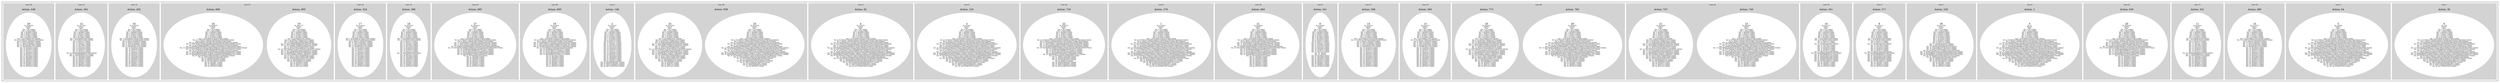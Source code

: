 digraph G {
subgraph cluster_info {
        subgraph cluster_1 {
        style=filled;
        color=lightgrey;
        node [style=filled,color=white];
        subgraph cluster_act_36 {
label = "Action: 36"step_K36 [label=<6<BR /><FONT POINT-SIZE="8">ID: K36</FONT><BR /><FONT POINT-SIZE="8">Parents: </FONT><BR /><FONT POINT-SIZE="8">Sons: </FONT><BR /><FONT POINT-SIZE="8"> Km: 0: K1 [1|false]</FONT><BR /><FONT POINT-SIZE="8"> Km: 1: K36 [1|false]</FONT><BR /><FONT POINT-SIZE="8"> Km: 2: K29499 [1|false]</FONT><BR /><FONT POINT-SIZE="8"> Km: 3: K53075 [1|false]</FONT><BR /><FONT POINT-SIZE="8"> Km: 4: K76651 [1|false]</FONT><BR /><FONT POINT-SIZE="8"> Km: 5: K100227 [1|false]</FONT><BR /><FONT POINT-SIZE="8"> Km: 6: K123803 [1|false]</FONT><BR /><FONT POINT-SIZE="8"> Km: 7: K147386K147391K147405 [3|false]</FONT><BR /><FONT POINT-SIZE="8"> Km: 8: K176851K176856K176861K176869K181059K181076K192830 [7|false]</FONT><BR /><FONT POINT-SIZE="8"> Km: 9: K202111K204635K206331K210529K217248K218933 [6|false]</FONT><BR /><FONT POINT-SIZE="8"> Km: 10: K226529K227371K228211K228229K229053K234105K239999 [7|false]</FONT><BR /><FONT POINT-SIZE="8"> Km: 11: K251787K251789K252629K252631K252647K257681K263581K266926 [8|false]</FONT><BR /><FONT POINT-SIZE="8"> Km: 12: K275363K276205K277049K277891K281257K291344K292187 [7|false]</FONT><BR /><FONT POINT-SIZE="8"> Km: 13: K298951K298959K299781K300623K302309K303156K304846 [7|false]</FONT><BR /><FONT POINT-SIZE="8"> Km: 14: K323364K323369K323377K324199K327569K327574K332619K339338K339343 [9|false]</FONT><BR /><FONT POINT-SIZE="8"> Km: 15: K347782K347787K347795K348619K352829K356195K357037K363761 [8|false]</FONT><BR /><FONT POINT-SIZE="8"> Km: 16: K373879K377247K378089K379771K380613K381455K388179 [7|false]</FONT><BR /><FONT POINT-SIZE="8"> Km: 17: K399139K401665K402507K403347K403349K403360K404189K405031 [8|false]</FONT><BR /><FONT POINT-SIZE="8"> Km: 18: K424399K426925K426936K427765K427767K427778K428607K428609K437859 [9|false]</FONT><BR /><FONT POINT-SIZE="8"> Km: 19: K449659K451341K451354K452183K452185K453027K453869K461433K462277 [9|false]</FONT><BR /><FONT POINT-SIZE="8"> Km: 20: K474924K475759K475772K477445K478287K479129K485846K485851 [8|false]</FONT><BR /><FONT POINT-SIZE="8"> Km: 21: K495127K499342K502705K503547K504389K510269 [6|false]</FONT><BR /><FONT POINT-SIZE="8"> Km: 22: K520387K523760K523765K527965K527970K528807K529649 [7|false]</FONT><BR /><FONT POINT-SIZE="8"> Km: 23: K545663K553225K554067K554914K557433 [5|false]</FONT><BR /><FONT POINT-SIZE="8"> Km: 24: K578485K579327K579332K581009K584373 [5|false]</FONT><BR /><FONT POINT-SIZE="8"> Km: 25: K603745K604585K604587K608791 [4|false]</FONT><BR /><FONT POINT-SIZE="8"> Km: 26: K628161K629005K629851 [3|false]</FONT><BR /><FONT POINT-SIZE="8"> Km: 27: K651737K654265K658470 [3|false]</FONT><BR /><FONT POINT-SIZE="8"> Km: 28: K675320K679525 [2|false]</FONT>>]
}

        fontsize="10"
        label = "Line 1";
        }

        subgraph cluster_2 {
        style=filled;
        color=lightgrey;
        node [style=filled,color=white];
        subgraph cluster_act_64 {
label = "Action: 64"step_K29499 [label=<5<BR /><FONT POINT-SIZE="8">ID: K29499</FONT><BR /><FONT POINT-SIZE="8">Parents: </FONT><BR /><FONT POINT-SIZE="8">Sons: </FONT><BR /><FONT POINT-SIZE="8"> Km: 0: K1 [1|false]</FONT><BR /><FONT POINT-SIZE="8"> Km: 1: K36 [1|false]</FONT><BR /><FONT POINT-SIZE="8"> Km: 2: K29499 [1|false]</FONT><BR /><FONT POINT-SIZE="8"> Km: 3: K53075 [1|false]</FONT><BR /><FONT POINT-SIZE="8"> Km: 4: K76651 [1|false]</FONT><BR /><FONT POINT-SIZE="8"> Km: 5: K100227 [1|false]</FONT><BR /><FONT POINT-SIZE="8"> Km: 6: K123803 [1|false]</FONT><BR /><FONT POINT-SIZE="8"> Km: 7: K147386K147391K147405 [3|false]</FONT><BR /><FONT POINT-SIZE="8"> Km: 8: K176851K176856K176861K176869K181059K181076K192830 [7|false]</FONT><BR /><FONT POINT-SIZE="8"> Km: 9: K202111K204635K206331K210529K217248K218933 [6|false]</FONT><BR /><FONT POINT-SIZE="8"> Km: 10: K226529K227371K228211K228229K229053K234105K239999 [7|false]</FONT><BR /><FONT POINT-SIZE="8"> Km: 11: K251787K251789K252629K252631K252647K257681K263581K266926 [8|false]</FONT><BR /><FONT POINT-SIZE="8"> Km: 12: K275363K276205K277049K277891K281257K291344K292187 [7|false]</FONT><BR /><FONT POINT-SIZE="8"> Km: 13: K298951K298959K299781K300623K302309K303156K304846 [7|false]</FONT><BR /><FONT POINT-SIZE="8"> Km: 14: K323364K323369K323377K324199K327569K327574K332619K339338K339343 [9|false]</FONT><BR /><FONT POINT-SIZE="8"> Km: 15: K347782K347787K347795K348619K352829K356195K357037K363761 [8|false]</FONT><BR /><FONT POINT-SIZE="8"> Km: 16: K373879K377247K378089K379771K380613K381455K388179 [7|false]</FONT><BR /><FONT POINT-SIZE="8"> Km: 17: K399139K401665K402507K403347K403349K403360K404189K405031 [8|false]</FONT><BR /><FONT POINT-SIZE="8"> Km: 18: K424399K426925K426936K427765K427767K427778K428607K428609K437859 [9|false]</FONT><BR /><FONT POINT-SIZE="8"> Km: 19: K449659K451341K451354K452183K452185K453027K453869K461433K462277 [9|false]</FONT><BR /><FONT POINT-SIZE="8"> Km: 20: K474924K475759K475772K477445K478287K479129K485846K485851 [8|false]</FONT><BR /><FONT POINT-SIZE="8"> Km: 21: K495127K499342K502705K503547K504389K510269 [6|false]</FONT><BR /><FONT POINT-SIZE="8"> Km: 22: K520387K523760K523765K527965K527970K528807K529649 [7|false]</FONT><BR /><FONT POINT-SIZE="8"> Km: 23: K545663K553225K554067K554914K557433 [5|false]</FONT><BR /><FONT POINT-SIZE="8"> Km: 24: K578485K579327K579332K581009K584373 [5|false]</FONT><BR /><FONT POINT-SIZE="8"> Km: 25: K603745K604585K604587K608791 [4|false]</FONT><BR /><FONT POINT-SIZE="8"> Km: 26: K628161K629005K629851 [3|false]</FONT><BR /><FONT POINT-SIZE="8"> Km: 27: K651737K654265K658470 [3|false]</FONT><BR /><FONT POINT-SIZE="8"> Km: 28: K675320K679525 [2|false]</FONT>>]
}

        fontsize="10"
        label = "Line 2";
        }

        subgraph cluster_16 {
        style=filled;
        color=lightgrey;
        node [style=filled,color=white];
        subgraph cluster_act_480 {
label = "Action: 480"step_K379771 [label=<15<BR /><FONT POINT-SIZE="8">ID: K379771</FONT><BR /><FONT POINT-SIZE="8">Parents: </FONT><BR /><FONT POINT-SIZE="8">Sons: </FONT><BR /><FONT POINT-SIZE="8"> Km: 0: K1 [1|false]</FONT><BR /><FONT POINT-SIZE="8"> Km: 1: K36 [1|false]</FONT><BR /><FONT POINT-SIZE="8"> Km: 2: K29499 [1|false]</FONT><BR /><FONT POINT-SIZE="8"> Km: 3: K53075 [1|false]</FONT><BR /><FONT POINT-SIZE="8"> Km: 4: K76651 [1|false]</FONT><BR /><FONT POINT-SIZE="8"> Km: 5: K100227 [1|false]</FONT><BR /><FONT POINT-SIZE="8"> Km: 6: K123803 [1|false]</FONT><BR /><FONT POINT-SIZE="8"> Km: 7: K147386K147391K147405 [3|false]</FONT><BR /><FONT POINT-SIZE="8"> Km: 8: K176851K176861K181059K192830 [4|false]</FONT><BR /><FONT POINT-SIZE="8"> Km: 9: K202111K204635 [2|false]</FONT><BR /><FONT POINT-SIZE="8"> Km: 10: K227371K228211 [2|false]</FONT><BR /><FONT POINT-SIZE="8"> Km: 11: K251787K252631 [2|false]</FONT><BR /><FONT POINT-SIZE="8"> Km: 12: K275363K277891 [2|false]</FONT><BR /><FONT POINT-SIZE="8"> Km: 13: K298951K303156 [2|false]</FONT><BR /><FONT POINT-SIZE="8"> Km: 14: K332619 [1|false]</FONT><BR /><FONT POINT-SIZE="8"> Km: 15: K356195 [1|false]</FONT><BR /><FONT POINT-SIZE="8"> Km: 16: K379771 [1|false]</FONT><BR /><FONT POINT-SIZE="8"> Km: 17: K403347 [1|false]</FONT><BR /><FONT POINT-SIZE="8"> Km: 18: K426936 [1|false]</FONT><BR /><FONT POINT-SIZE="8"> Km: 19: K461433 [1|false]</FONT><BR /><FONT POINT-SIZE="8"> Km: 20: K474924 [1|false]</FONT><BR /><FONT POINT-SIZE="8"> Km: 21: K504389 [1|false]</FONT><BR /><FONT POINT-SIZE="8"> Km: 22: K529649 [1|false]</FONT><BR /><FONT POINT-SIZE="8"> Km: 23: K554914 [1|false]</FONT><BR /><FONT POINT-SIZE="8"> Km: 24: K584373 [1|false]</FONT><BR /><FONT POINT-SIZE="8"> Km: 25: K604587 [1|false]</FONT><BR /><FONT POINT-SIZE="8"> Km: 26: K629851 [1|false]</FONT><BR /><FONT POINT-SIZE="8"> Km: 27: K658470 [1|false]</FONT><BR /><FONT POINT-SIZE="8"> Km: 28: K679525 [1|false]</FONT>>]
}

        fontsize="10"
        label = "Line 16";
        }

        subgraph cluster_11 {
        style=filled;
        color=lightgrey;
        node [style=filled,color=white];
        subgraph cluster_act_331 {
label = "Action: 331"step_K252631 [label=<11<BR /><FONT POINT-SIZE="8">ID: K252631</FONT><BR /><FONT POINT-SIZE="8">Parents: </FONT><BR /><FONT POINT-SIZE="8">Sons: </FONT><BR /><FONT POINT-SIZE="8"> Km: 0: K1 [1|false]</FONT><BR /><FONT POINT-SIZE="8"> Km: 1: K36 [1|false]</FONT><BR /><FONT POINT-SIZE="8"> Km: 2: K29499 [1|false]</FONT><BR /><FONT POINT-SIZE="8"> Km: 3: K53075 [1|false]</FONT><BR /><FONT POINT-SIZE="8"> Km: 4: K76651 [1|false]</FONT><BR /><FONT POINT-SIZE="8"> Km: 5: K100227 [1|false]</FONT><BR /><FONT POINT-SIZE="8"> Km: 6: K123803 [1|false]</FONT><BR /><FONT POINT-SIZE="8"> Km: 7: K147386K147405 [2|false]</FONT><BR /><FONT POINT-SIZE="8"> Km: 8: K176851K192830 [2|false]</FONT><BR /><FONT POINT-SIZE="8"> Km: 9: K202111 [1|false]</FONT><BR /><FONT POINT-SIZE="8"> Km: 10: K227371 [1|false]</FONT><BR /><FONT POINT-SIZE="8"> Km: 11: K252631 [1|false]</FONT><BR /><FONT POINT-SIZE="8"> Km: 12: K277891 [1|false]</FONT><BR /><FONT POINT-SIZE="8"> Km: 13: K303156 [1|false]</FONT><BR /><FONT POINT-SIZE="8"> Km: 14: K332619 [1|false]</FONT><BR /><FONT POINT-SIZE="8"> Km: 15: K356195 [1|false]</FONT><BR /><FONT POINT-SIZE="8"> Km: 16: K379771 [1|false]</FONT><BR /><FONT POINT-SIZE="8"> Km: 17: K403347 [1|false]</FONT><BR /><FONT POINT-SIZE="8"> Km: 18: K426936K428609K437859 [3|false]</FONT><BR /><FONT POINT-SIZE="8"> Km: 19: K453869K461433 [2|false]</FONT><BR /><FONT POINT-SIZE="8"> Km: 20: K474924K479129 [2|false]</FONT><BR /><FONT POINT-SIZE="8"> Km: 21: K504389 [1|false]</FONT><BR /><FONT POINT-SIZE="8"> Km: 22: K529649 [1|false]</FONT><BR /><FONT POINT-SIZE="8"> Km: 23: K554914 [1|false]</FONT><BR /><FONT POINT-SIZE="8"> Km: 24: K584373 [1|false]</FONT><BR /><FONT POINT-SIZE="8"> Km: 25: K604587 [1|false]</FONT><BR /><FONT POINT-SIZE="8"> Km: 26: K629851 [1|false]</FONT><BR /><FONT POINT-SIZE="8"> Km: 27: K658470 [1|false]</FONT><BR /><FONT POINT-SIZE="8"> Km: 28: K679525 [1|false]</FONT>>]
}

        fontsize="10"
        label = "Line 11";
        }

        subgraph cluster_21 {
        style=filled;
        color=lightgrey;
        node [style=filled,color=white];
        subgraph cluster_act_630 {
label = "Action: 630"step_K504389 [label=<20<BR /><FONT POINT-SIZE="8">ID: K504389</FONT><BR /><FONT POINT-SIZE="8">Parents: </FONT><BR /><FONT POINT-SIZE="8">Sons: </FONT><BR /><FONT POINT-SIZE="8"> Km: 0: K1 [1|false]</FONT><BR /><FONT POINT-SIZE="8"> Km: 1: K36 [1|false]</FONT><BR /><FONT POINT-SIZE="8"> Km: 2: K29499 [1|false]</FONT><BR /><FONT POINT-SIZE="8"> Km: 3: K53075 [1|false]</FONT><BR /><FONT POINT-SIZE="8"> Km: 4: K76651 [1|false]</FONT><BR /><FONT POINT-SIZE="8"> Km: 5: K100227 [1|false]</FONT><BR /><FONT POINT-SIZE="8"> Km: 6: K123803 [1|false]</FONT><BR /><FONT POINT-SIZE="8"> Km: 7: K147386K147391K147405 [3|false]</FONT><BR /><FONT POINT-SIZE="8"> Km: 8: K176851K176861K176869K181059K192830 [5|false]</FONT><BR /><FONT POINT-SIZE="8"> Km: 9: K202111K204635K210529K217248 [4|false]</FONT><BR /><FONT POINT-SIZE="8"> Km: 10: K226529K227371K228211K229053K234105 [5|false]</FONT><BR /><FONT POINT-SIZE="8"> Km: 11: K251787K251789K252629K252631K257681 [5|false]</FONT><BR /><FONT POINT-SIZE="8"> Km: 12: K275363K276205K277049K277891K281257 [5|false]</FONT><BR /><FONT POINT-SIZE="8"> Km: 13: K298951K298959K299781K302309K303156K304846 [6|false]</FONT><BR /><FONT POINT-SIZE="8"> Km: 14: K323364K323369K327569K327574K332619K339338K339343 [7|false]</FONT><BR /><FONT POINT-SIZE="8"> Km: 15: K348619K352829K356195K357037 [4|false]</FONT><BR /><FONT POINT-SIZE="8"> Km: 16: K373879K378089K379771K380613 [4|false]</FONT><BR /><FONT POINT-SIZE="8"> Km: 17: K399139K403347K403349K404189 [4|false]</FONT><BR /><FONT POINT-SIZE="8"> Km: 18: K424399K426936K427765K428609 [4|false]</FONT><BR /><FONT POINT-SIZE="8"> Km: 19: K449659K451341K453869K461433 [4|false]</FONT><BR /><FONT POINT-SIZE="8"> Km: 20: K474924K479129 [2|false]</FONT><BR /><FONT POINT-SIZE="8"> Km: 21: K504389 [1|false]</FONT><BR /><FONT POINT-SIZE="8"> Km: 22: K529649 [1|false]</FONT><BR /><FONT POINT-SIZE="8"> Km: 23: K554914 [1|false]</FONT><BR /><FONT POINT-SIZE="8"> Km: 24: K584373 [1|false]</FONT><BR /><FONT POINT-SIZE="8"> Km: 25: K604587 [1|false]</FONT><BR /><FONT POINT-SIZE="8"> Km: 26: K629851 [1|false]</FONT><BR /><FONT POINT-SIZE="8"> Km: 27: K658470 [1|false]</FONT><BR /><FONT POINT-SIZE="8"> Km: 28: K679525 [1|false]</FONT>>]
}

        fontsize="10"
        label = "Line 21";
        }

        subgraph cluster_0 {
        style=filled;
        color=lightgrey;
        node [style=filled,color=white];
        subgraph cluster_act_1 {
label = "Action: 1"step_K1 [label=<0<BR /><FONT POINT-SIZE="8">ID: K1</FONT><BR /><FONT POINT-SIZE="8">Parents: </FONT><BR /><FONT POINT-SIZE="8">Sons: </FONT><BR /><FONT POINT-SIZE="8"> Km: 0: K1 [1|false]</FONT><BR /><FONT POINT-SIZE="8"> Km: 1: K36 [1|false]</FONT><BR /><FONT POINT-SIZE="8"> Km: 2: K29499 [1|false]</FONT><BR /><FONT POINT-SIZE="8"> Km: 3: K53075 [1|false]</FONT><BR /><FONT POINT-SIZE="8"> Km: 4: K76651 [1|false]</FONT><BR /><FONT POINT-SIZE="8"> Km: 5: K100227 [1|false]</FONT><BR /><FONT POINT-SIZE="8"> Km: 6: K123803 [1|false]</FONT><BR /><FONT POINT-SIZE="8"> Km: 7: K147386K147391K147405 [3|false]</FONT><BR /><FONT POINT-SIZE="8"> Km: 8: K176851K176856K176861K176869K181059K181076K192830 [7|false]</FONT><BR /><FONT POINT-SIZE="8"> Km: 9: K202111K204635K206331K210529K217248K218933 [6|false]</FONT><BR /><FONT POINT-SIZE="8"> Km: 10: K226529K227371K228211K228229K229053K234105K239999 [7|false]</FONT><BR /><FONT POINT-SIZE="8"> Km: 11: K251787K251789K252629K252631K252647K257681K263581K266926 [8|false]</FONT><BR /><FONT POINT-SIZE="8"> Km: 12: K275363K276205K277049K277891K281257K291344K292187 [7|false]</FONT><BR /><FONT POINT-SIZE="8"> Km: 13: K298951K298959K299781K300623K302309K303156K304846 [7|false]</FONT><BR /><FONT POINT-SIZE="8"> Km: 14: K323364K323369K323377K324199K327569K327574K332619K339338K339343 [9|false]</FONT><BR /><FONT POINT-SIZE="8"> Km: 15: K347782K347787K347795K348619K352829K356195K357037K363761 [8|false]</FONT><BR /><FONT POINT-SIZE="8"> Km: 16: K373879K377247K378089K379771K380613K381455K388179 [7|false]</FONT><BR /><FONT POINT-SIZE="8"> Km: 17: K399139K401665K402507K403347K403349K403360K404189K405031 [8|false]</FONT><BR /><FONT POINT-SIZE="8"> Km: 18: K424399K426925K426936K427765K427767K427778K428607K428609K437859 [9|false]</FONT><BR /><FONT POINT-SIZE="8"> Km: 19: K449659K451341K451354K452183K452185K453027K453869K461433K462277 [9|false]</FONT><BR /><FONT POINT-SIZE="8"> Km: 20: K474924K475759K475772K477445K478287K479129K485846K485851 [8|false]</FONT><BR /><FONT POINT-SIZE="8"> Km: 21: K495127K499342K502705K503547K504389K510269 [6|false]</FONT><BR /><FONT POINT-SIZE="8"> Km: 22: K520387K523760K523765K527965K527970K528807K529649 [7|false]</FONT><BR /><FONT POINT-SIZE="8"> Km: 23: K545663K553225K554067K554914K557433 [5|false]</FONT><BR /><FONT POINT-SIZE="8"> Km: 24: K578485K579327K579332K581009K584373 [5|false]</FONT><BR /><FONT POINT-SIZE="8"> Km: 25: K603745K604585K604587K608791 [4|false]</FONT><BR /><FONT POINT-SIZE="8"> Km: 26: K628161K629005K629851 [3|false]</FONT><BR /><FONT POINT-SIZE="8"> Km: 27: K651737K654265K658470 [3|false]</FONT><BR /><FONT POINT-SIZE="8"> Km: 28: K675320K679525 [2|false]</FONT>>]
}

        fontsize="10"
        label = "Line 0";
        }

        subgraph cluster_7 {
        style=filled;
        color=lightgrey;
        node [style=filled,color=white];
        subgraph cluster_act_230 {
label = "Action: 230"step_K147405 [label=<26<BR /><FONT POINT-SIZE="8">ID: K147405</FONT><BR /><FONT POINT-SIZE="8">Parents: </FONT><BR /><FONT POINT-SIZE="8">Sons: </FONT><BR /><FONT POINT-SIZE="8"> Km: 0: K1 [1|false]</FONT><BR /><FONT POINT-SIZE="8"> Km: 1: K36 [1|false]</FONT><BR /><FONT POINT-SIZE="8"> Km: 2: K29499 [1|false]</FONT><BR /><FONT POINT-SIZE="8"> Km: 3: K53075 [1|false]</FONT><BR /><FONT POINT-SIZE="8"> Km: 4: K76651 [1|false]</FONT><BR /><FONT POINT-SIZE="8"> Km: 5: K100227 [1|false]</FONT><BR /><FONT POINT-SIZE="8"> Km: 6: K123803 [1|false]</FONT><BR /><FONT POINT-SIZE="8"> Km: 7: K147405 [1|false]</FONT><BR /><FONT POINT-SIZE="8"> Km: 8: K192830 [1|false]</FONT><BR /><FONT POINT-SIZE="8"> Km: 9: K202111 [1|false]</FONT><BR /><FONT POINT-SIZE="8"> Km: 10: K227371 [1|false]</FONT><BR /><FONT POINT-SIZE="8"> Km: 11: K252631K252647 [2|false]</FONT><BR /><FONT POINT-SIZE="8"> Km: 12: K277891K291344 [2|false]</FONT><BR /><FONT POINT-SIZE="8"> Km: 13: K300623K302309K303156 [3|false]</FONT><BR /><FONT POINT-SIZE="8"> Km: 14: K324199K327574K332619 [3|false]</FONT><BR /><FONT POINT-SIZE="8"> Km: 15: K347787K356195K357037 [3|false]</FONT><BR /><FONT POINT-SIZE="8"> Km: 16: K373879K379771K380613K381455 [4|false]</FONT><BR /><FONT POINT-SIZE="8"> Km: 17: K399139K403347K403360K404189K405031 [5|false]</FONT><BR /><FONT POINT-SIZE="8"> Km: 18: K424399K427765K428607K428609K437859 [5|false]</FONT><BR /><FONT POINT-SIZE="8"> Km: 19: K449659K451341K452183K453027K453869 [5|false]</FONT><BR /><FONT POINT-SIZE="8"> Km: 20: K474924K475759K478287K479129 [4|false]</FONT><BR /><FONT POINT-SIZE="8"> Km: 21: K499342K503547K504389 [3|false]</FONT><BR /><FONT POINT-SIZE="8"> Km: 22: K528807K529649 [2|false]</FONT><BR /><FONT POINT-SIZE="8"> Km: 23: K554067K554914 [2|false]</FONT><BR /><FONT POINT-SIZE="8"> Km: 24: K579327K584373 [2|false]</FONT><BR /><FONT POINT-SIZE="8"> Km: 25: K604587 [1|false]</FONT><BR /><FONT POINT-SIZE="8"> Km: 26: K629851 [1|false]</FONT><BR /><FONT POINT-SIZE="8"> Km: 27: K658470 [1|false]</FONT><BR /><FONT POINT-SIZE="8"> Km: 28: K679525 [1|false]</FONT>>]
}

        fontsize="10"
        label = "Line 7";
        }

        subgraph cluster_9 {
        style=filled;
        color=lightgrey;
        node [style=filled,color=white];
        subgraph cluster_act_271 {
label = "Action: 271"step_K202111 [label=<9<BR /><FONT POINT-SIZE="8">ID: K202111</FONT><BR /><FONT POINT-SIZE="8">Parents: </FONT><BR /><FONT POINT-SIZE="8">Sons: </FONT><BR /><FONT POINT-SIZE="8"> Km: 0: K1 [1|false]</FONT><BR /><FONT POINT-SIZE="8"> Km: 1: K36 [1|false]</FONT><BR /><FONT POINT-SIZE="8"> Km: 2: K29499 [1|false]</FONT><BR /><FONT POINT-SIZE="8"> Km: 3: K53075 [1|false]</FONT><BR /><FONT POINT-SIZE="8"> Km: 4: K76651 [1|false]</FONT><BR /><FONT POINT-SIZE="8"> Km: 5: K100227 [1|false]</FONT><BR /><FONT POINT-SIZE="8"> Km: 6: K123803 [1|false]</FONT><BR /><FONT POINT-SIZE="8"> Km: 7: K147386K147405 [2|false]</FONT><BR /><FONT POINT-SIZE="8"> Km: 8: K176851K192830 [2|false]</FONT><BR /><FONT POINT-SIZE="8"> Km: 9: K202111 [1|false]</FONT><BR /><FONT POINT-SIZE="8"> Km: 10: K227371 [1|false]</FONT><BR /><FONT POINT-SIZE="8"> Km: 11: K252631K252647 [2|false]</FONT><BR /><FONT POINT-SIZE="8"> Km: 12: K277891 [1|false]</FONT><BR /><FONT POINT-SIZE="8"> Km: 13: K303156 [1|false]</FONT><BR /><FONT POINT-SIZE="8"> Km: 14: K332619 [1|false]</FONT><BR /><FONT POINT-SIZE="8"> Km: 15: K356195 [1|false]</FONT><BR /><FONT POINT-SIZE="8"> Km: 16: K379771 [1|false]</FONT><BR /><FONT POINT-SIZE="8"> Km: 17: K403347K403360 [2|false]</FONT><BR /><FONT POINT-SIZE="8"> Km: 18: K426936K428609K437859 [3|false]</FONT><BR /><FONT POINT-SIZE="8"> Km: 19: K453869K461433 [2|false]</FONT><BR /><FONT POINT-SIZE="8"> Km: 20: K474924K479129 [2|false]</FONT><BR /><FONT POINT-SIZE="8"> Km: 21: K499342K504389 [2|false]</FONT><BR /><FONT POINT-SIZE="8"> Km: 22: K528807K529649 [2|false]</FONT><BR /><FONT POINT-SIZE="8"> Km: 23: K554067K554914 [2|false]</FONT><BR /><FONT POINT-SIZE="8"> Km: 24: K579327K584373 [2|false]</FONT><BR /><FONT POINT-SIZE="8"> Km: 25: K604587 [1|false]</FONT><BR /><FONT POINT-SIZE="8"> Km: 26: K629851 [1|false]</FONT><BR /><FONT POINT-SIZE="8"> Km: 27: K658470 [1|false]</FONT><BR /><FONT POINT-SIZE="8"> Km: 28: K679525 [1|false]</FONT>>]
}

        fontsize="10"
        label = "Line 9";
        }

        subgraph cluster_10 {
        style=filled;
        color=lightgrey;
        node [style=filled,color=white];
        subgraph cluster_act_301 {
label = "Action: 301"step_K227371 [label=<10<BR /><FONT POINT-SIZE="8">ID: K227371</FONT><BR /><FONT POINT-SIZE="8">Parents: </FONT><BR /><FONT POINT-SIZE="8">Sons: </FONT><BR /><FONT POINT-SIZE="8"> Km: 0: K1 [1|false]</FONT><BR /><FONT POINT-SIZE="8"> Km: 1: K36 [1|false]</FONT><BR /><FONT POINT-SIZE="8"> Km: 2: K29499 [1|false]</FONT><BR /><FONT POINT-SIZE="8"> Km: 3: K53075 [1|false]</FONT><BR /><FONT POINT-SIZE="8"> Km: 4: K76651 [1|false]</FONT><BR /><FONT POINT-SIZE="8"> Km: 5: K100227 [1|false]</FONT><BR /><FONT POINT-SIZE="8"> Km: 6: K123803 [1|false]</FONT><BR /><FONT POINT-SIZE="8"> Km: 7: K147386K147405 [2|false]</FONT><BR /><FONT POINT-SIZE="8"> Km: 8: K176851K192830 [2|false]</FONT><BR /><FONT POINT-SIZE="8"> Km: 9: K202111 [1|false]</FONT><BR /><FONT POINT-SIZE="8"> Km: 10: K227371 [1|false]</FONT><BR /><FONT POINT-SIZE="8"> Km: 11: K252631K252647 [2|false]</FONT><BR /><FONT POINT-SIZE="8"> Km: 12: K277891 [1|false]</FONT><BR /><FONT POINT-SIZE="8"> Km: 13: K303156 [1|false]</FONT><BR /><FONT POINT-SIZE="8"> Km: 14: K332619 [1|false]</FONT><BR /><FONT POINT-SIZE="8"> Km: 15: K356195 [1|false]</FONT><BR /><FONT POINT-SIZE="8"> Km: 16: K379771 [1|false]</FONT><BR /><FONT POINT-SIZE="8"> Km: 17: K403347K403360 [2|false]</FONT><BR /><FONT POINT-SIZE="8"> Km: 18: K426936K428609K437859 [3|false]</FONT><BR /><FONT POINT-SIZE="8"> Km: 19: K453869K461433 [2|false]</FONT><BR /><FONT POINT-SIZE="8"> Km: 20: K474924K479129 [2|false]</FONT><BR /><FONT POINT-SIZE="8"> Km: 21: K499342K504389 [2|false]</FONT><BR /><FONT POINT-SIZE="8"> Km: 22: K528807K529649 [2|false]</FONT><BR /><FONT POINT-SIZE="8"> Km: 23: K554067K554914 [2|false]</FONT><BR /><FONT POINT-SIZE="8"> Km: 24: K579327K584373 [2|false]</FONT><BR /><FONT POINT-SIZE="8"> Km: 25: K604587 [1|false]</FONT><BR /><FONT POINT-SIZE="8"> Km: 26: K629851 [1|false]</FONT><BR /><FONT POINT-SIZE="8"> Km: 27: K658470 [1|false]</FONT><BR /><FONT POINT-SIZE="8"> Km: 28: K679525 [1|false]</FONT>>]
}

        fontsize="10"
        label = "Line 10";
        }

        subgraph cluster_25 {
        style=filled;
        color=lightgrey;
        node [style=filled,color=white];
        subgraph cluster_act_749 {
label = "Action: 749"step_K604587 [label=<23<BR /><FONT POINT-SIZE="8">ID: K604587</FONT><BR /><FONT POINT-SIZE="8">Parents: </FONT><BR /><FONT POINT-SIZE="8">Sons: </FONT><BR /><FONT POINT-SIZE="8"> Km: 0: K1 [1|false]</FONT><BR /><FONT POINT-SIZE="8"> Km: 1: K36 [1|false]</FONT><BR /><FONT POINT-SIZE="8"> Km: 2: K29499 [1|false]</FONT><BR /><FONT POINT-SIZE="8"> Km: 3: K53075 [1|false]</FONT><BR /><FONT POINT-SIZE="8"> Km: 4: K76651 [1|false]</FONT><BR /><FONT POINT-SIZE="8"> Km: 5: K100227 [1|false]</FONT><BR /><FONT POINT-SIZE="8"> Km: 6: K123803 [1|false]</FONT><BR /><FONT POINT-SIZE="8"> Km: 7: K147386K147391K147405 [3|false]</FONT><BR /><FONT POINT-SIZE="8"> Km: 8: K176851K176861K176869K181059K192830 [5|false]</FONT><BR /><FONT POINT-SIZE="8"> Km: 9: K202111K204635K210529K217248 [4|false]</FONT><BR /><FONT POINT-SIZE="8"> Km: 10: K226529K227371K228211K228229K229053K234105 [6|false]</FONT><BR /><FONT POINT-SIZE="8"> Km: 11: K251787K251789K252629K252631K252647K257681K266926 [7|false]</FONT><BR /><FONT POINT-SIZE="8"> Km: 12: K275363K276205K277049K277891K281257K291344 [6|false]</FONT><BR /><FONT POINT-SIZE="8"> Km: 13: K298951K298959K299781K300623K302309K303156K304846 [7|false]</FONT><BR /><FONT POINT-SIZE="8"> Km: 14: K323364K323369K323377K324199K327569K327574K332619K339338K339343 [9|false]</FONT><BR /><FONT POINT-SIZE="8"> Km: 15: K347782K347787K348619K352829K356195K357037K363761 [7|false]</FONT><BR /><FONT POINT-SIZE="8"> Km: 16: K373879K377247K378089K379771K380613K381455 [6|false]</FONT><BR /><FONT POINT-SIZE="8"> Km: 17: K399139K402507K403347K403349K403360K404189K405031 [7|false]</FONT><BR /><FONT POINT-SIZE="8"> Km: 18: K424399K426936K427765K427767K428607K428609K437859 [7|false]</FONT><BR /><FONT POINT-SIZE="8"> Km: 19: K449659K451341K451354K452183K453027K453869K461433 [7|false]</FONT><BR /><FONT POINT-SIZE="8"> Km: 20: K474924K475759K478287K479129K485851 [5|false]</FONT><BR /><FONT POINT-SIZE="8"> Km: 21: K499342K503547K504389 [3|false]</FONT><BR /><FONT POINT-SIZE="8"> Km: 22: K528807K529649 [2|false]</FONT><BR /><FONT POINT-SIZE="8"> Km: 23: K554067K554914 [2|false]</FONT><BR /><FONT POINT-SIZE="8"> Km: 24: K579327K584373 [2|false]</FONT><BR /><FONT POINT-SIZE="8"> Km: 25: K604587 [1|false]</FONT><BR /><FONT POINT-SIZE="8"> Km: 26: K629851 [1|false]</FONT><BR /><FONT POINT-SIZE="8"> Km: 27: K658470 [1|false]</FONT><BR /><FONT POINT-SIZE="8"> Km: 28: K679525 [1|false]</FONT>>]
}
subgraph cluster_act_747 {
label = "Action: 747"step_K604585 [label=<21<BR /><FONT POINT-SIZE="8">ID: K604585</FONT><BR /><FONT POINT-SIZE="8">Parents: </FONT><BR /><FONT POINT-SIZE="8">Sons: </FONT><BR /><FONT POINT-SIZE="8"> Km: 0: K1 [1|false]</FONT><BR /><FONT POINT-SIZE="8"> Km: 1: K36 [1|false]</FONT><BR /><FONT POINT-SIZE="8"> Km: 2: K29499 [1|false]</FONT><BR /><FONT POINT-SIZE="8"> Km: 3: K53075 [1|false]</FONT><BR /><FONT POINT-SIZE="8"> Km: 4: K76651 [1|false]</FONT><BR /><FONT POINT-SIZE="8"> Km: 5: K100227 [1|false]</FONT><BR /><FONT POINT-SIZE="8"> Km: 6: K123803 [1|false]</FONT><BR /><FONT POINT-SIZE="8"> Km: 7: K147386K147391 [2|false]</FONT><BR /><FONT POINT-SIZE="8"> Km: 8: K176856K176869K181076 [3|false]</FONT><BR /><FONT POINT-SIZE="8"> Km: 9: K206331K217248K218933 [3|false]</FONT><BR /><FONT POINT-SIZE="8"> Km: 10: K226529K229053K239999 [3|false]</FONT><BR /><FONT POINT-SIZE="8"> Km: 11: K251789K252629K252647K263581 [4|false]</FONT><BR /><FONT POINT-SIZE="8"> Km: 12: K276205K277049K291344K292187 [4|false]</FONT><BR /><FONT POINT-SIZE="8"> Km: 13: K299781K300623K302309 [3|false]</FONT><BR /><FONT POINT-SIZE="8"> Km: 14: K323377K324199K327574 [3|false]</FONT><BR /><FONT POINT-SIZE="8"> Km: 15: K347782K347787K347795K357037K363761 [5|false]</FONT><BR /><FONT POINT-SIZE="8"> Km: 16: K377247K380613K381455K388179 [4|false]</FONT><BR /><FONT POINT-SIZE="8"> Km: 17: K401665K402507K404189K405031 [4|false]</FONT><BR /><FONT POINT-SIZE="8"> Km: 18: K426925K427765K427778K428607 [4|false]</FONT><BR /><FONT POINT-SIZE="8"> Km: 19: K451354K452183K452185K462277 [4|false]</FONT><BR /><FONT POINT-SIZE="8"> Km: 20: K475772K477445K485846 [3|false]</FONT><BR /><FONT POINT-SIZE="8"> Km: 21: K495127K502705K510269 [3|false]</FONT><BR /><FONT POINT-SIZE="8"> Km: 22: K520387K523765K527970 [3|false]</FONT><BR /><FONT POINT-SIZE="8"> Km: 23: K545663K557433 [2|false]</FONT><BR /><FONT POINT-SIZE="8"> Km: 24: K581009K584373 [2|false]</FONT><BR /><FONT POINT-SIZE="8"> Km: 25: K604585 [1|false]</FONT><BR /><FONT POINT-SIZE="8"> Km: 26: K628161 [1|false]</FONT><BR /><FONT POINT-SIZE="8"> Km: 27: K651737 [1|false]</FONT><BR /><FONT POINT-SIZE="8"> Km: 28: K675320 [1|false]</FONT>>]
}

        fontsize="10"
        label = "Line 25";
        }

        subgraph cluster_26 {
        style=filled;
        color=lightgrey;
        node [style=filled,color=white];
        subgraph cluster_act_783 {
label = "Action: 783"step_K629851 [label=<28<BR /><FONT POINT-SIZE="8">ID: K629851</FONT><BR /><FONT POINT-SIZE="8">Parents: </FONT><BR /><FONT POINT-SIZE="8">Sons: </FONT><BR /><FONT POINT-SIZE="8"> Km: 0: K1 [1|false]</FONT><BR /><FONT POINT-SIZE="8"> Km: 1: K36 [1|false]</FONT><BR /><FONT POINT-SIZE="8"> Km: 2: K29499 [1|false]</FONT><BR /><FONT POINT-SIZE="8"> Km: 3: K53075 [1|false]</FONT><BR /><FONT POINT-SIZE="8"> Km: 4: K76651 [1|false]</FONT><BR /><FONT POINT-SIZE="8"> Km: 5: K100227 [1|false]</FONT><BR /><FONT POINT-SIZE="8"> Km: 6: K123803 [1|false]</FONT><BR /><FONT POINT-SIZE="8"> Km: 7: K147386K147391K147405 [3|false]</FONT><BR /><FONT POINT-SIZE="8"> Km: 8: K176851K176861K176869K181059K192830 [5|false]</FONT><BR /><FONT POINT-SIZE="8"> Km: 9: K202111K204635K210529K217248 [4|false]</FONT><BR /><FONT POINT-SIZE="8"> Km: 10: K226529K227371K228211K228229K229053K234105 [6|false]</FONT><BR /><FONT POINT-SIZE="8"> Km: 11: K251787K251789K252629K252631K252647K257681K266926 [7|false]</FONT><BR /><FONT POINT-SIZE="8"> Km: 12: K275363K276205K277049K277891K281257K291344 [6|false]</FONT><BR /><FONT POINT-SIZE="8"> Km: 13: K298951K298959K299781K300623K302309K303156K304846 [7|false]</FONT><BR /><FONT POINT-SIZE="8"> Km: 14: K323364K323369K323377K324199K327569K327574K332619K339338K339343 [9|false]</FONT><BR /><FONT POINT-SIZE="8"> Km: 15: K347782K347787K348619K352829K356195K357037K363761 [7|false]</FONT><BR /><FONT POINT-SIZE="8"> Km: 16: K373879K377247K378089K379771K380613K381455 [6|false]</FONT><BR /><FONT POINT-SIZE="8"> Km: 17: K399139K402507K403347K403349K403360K404189K405031 [7|false]</FONT><BR /><FONT POINT-SIZE="8"> Km: 18: K424399K426936K427765K427767K428607K428609K437859 [7|false]</FONT><BR /><FONT POINT-SIZE="8"> Km: 19: K449659K451341K451354K452183K453027K453869K461433 [7|false]</FONT><BR /><FONT POINT-SIZE="8"> Km: 20: K474924K475759K478287K479129K485851 [5|false]</FONT><BR /><FONT POINT-SIZE="8"> Km: 21: K499342K503547K504389 [3|false]</FONT><BR /><FONT POINT-SIZE="8"> Km: 22: K528807K529649 [2|false]</FONT><BR /><FONT POINT-SIZE="8"> Km: 23: K554067K554914 [2|false]</FONT><BR /><FONT POINT-SIZE="8"> Km: 24: K579327K584373 [2|false]</FONT><BR /><FONT POINT-SIZE="8"> Km: 25: K604587 [1|false]</FONT><BR /><FONT POINT-SIZE="8"> Km: 26: K629851 [1|false]</FONT><BR /><FONT POINT-SIZE="8"> Km: 27: K658470 [1|false]</FONT><BR /><FONT POINT-SIZE="8"> Km: 28: K679525 [1|false]</FONT>>]
}
subgraph cluster_act_775 {
label = "Action: 775"step_K628161 [label=<20<BR /><FONT POINT-SIZE="8">ID: K628161</FONT><BR /><FONT POINT-SIZE="8">Parents: </FONT><BR /><FONT POINT-SIZE="8">Sons: </FONT><BR /><FONT POINT-SIZE="8"> Km: 0: K1 [1|false]</FONT><BR /><FONT POINT-SIZE="8"> Km: 1: K36 [1|false]</FONT><BR /><FONT POINT-SIZE="8"> Km: 2: K29499 [1|false]</FONT><BR /><FONT POINT-SIZE="8"> Km: 3: K53075 [1|false]</FONT><BR /><FONT POINT-SIZE="8"> Km: 4: K76651 [1|false]</FONT><BR /><FONT POINT-SIZE="8"> Km: 5: K100227 [1|false]</FONT><BR /><FONT POINT-SIZE="8"> Km: 6: K123803 [1|false]</FONT><BR /><FONT POINT-SIZE="8"> Km: 7: K147386K147391 [2|false]</FONT><BR /><FONT POINT-SIZE="8"> Km: 8: K176856K176869K181076 [3|false]</FONT><BR /><FONT POINT-SIZE="8"> Km: 9: K206331K217248K218933 [3|false]</FONT><BR /><FONT POINT-SIZE="8"> Km: 10: K226529K229053K239999 [3|false]</FONT><BR /><FONT POINT-SIZE="8"> Km: 11: K251789K252629K252647K263581 [4|false]</FONT><BR /><FONT POINT-SIZE="8"> Km: 12: K276205K277049K291344K292187 [4|false]</FONT><BR /><FONT POINT-SIZE="8"> Km: 13: K299781K300623K302309 [3|false]</FONT><BR /><FONT POINT-SIZE="8"> Km: 14: K323377K324199K327574 [3|false]</FONT><BR /><FONT POINT-SIZE="8"> Km: 15: K347782K347787K347795K357037K363761 [5|false]</FONT><BR /><FONT POINT-SIZE="8"> Km: 16: K377247K380613K381455K388179 [4|false]</FONT><BR /><FONT POINT-SIZE="8"> Km: 17: K401665K402507K404189K405031 [4|false]</FONT><BR /><FONT POINT-SIZE="8"> Km: 18: K426925K427765K427778K428607 [4|false]</FONT><BR /><FONT POINT-SIZE="8"> Km: 19: K451354K452183K452185K462277 [4|false]</FONT><BR /><FONT POINT-SIZE="8"> Km: 20: K475772K477445K485846 [3|false]</FONT><BR /><FONT POINT-SIZE="8"> Km: 21: K495127K502705K510269 [3|false]</FONT><BR /><FONT POINT-SIZE="8"> Km: 22: K520387K523765K527970 [3|false]</FONT><BR /><FONT POINT-SIZE="8"> Km: 23: K545663K557433 [2|false]</FONT><BR /><FONT POINT-SIZE="8"> Km: 24: K581009K584373 [2|false]</FONT><BR /><FONT POINT-SIZE="8"> Km: 25: K604585 [1|false]</FONT><BR /><FONT POINT-SIZE="8"> Km: 26: K628161 [1|false]</FONT><BR /><FONT POINT-SIZE="8"> Km: 27: K651737 [1|false]</FONT><BR /><FONT POINT-SIZE="8"> Km: 28: K675320 [1|false]</FONT>>]
}

        fontsize="10"
        label = "Line 26";
        }

        subgraph cluster_19 {
        style=filled;
        color=lightgrey;
        node [style=filled,color=white];
        subgraph cluster_act_565 {
label = "Action: 565"step_K461433 [label=<13<BR /><FONT POINT-SIZE="8">ID: K461433</FONT><BR /><FONT POINT-SIZE="8">Parents: </FONT><BR /><FONT POINT-SIZE="8">Sons: </FONT><BR /><FONT POINT-SIZE="8"> Km: 0: K1 [1|false]</FONT><BR /><FONT POINT-SIZE="8"> Km: 1: K36 [1|false]</FONT><BR /><FONT POINT-SIZE="8"> Km: 2: K29499 [1|false]</FONT><BR /><FONT POINT-SIZE="8"> Km: 3: K53075 [1|false]</FONT><BR /><FONT POINT-SIZE="8"> Km: 4: K76651 [1|false]</FONT><BR /><FONT POINT-SIZE="8"> Km: 5: K100227 [1|false]</FONT><BR /><FONT POINT-SIZE="8"> Km: 6: K123803 [1|false]</FONT><BR /><FONT POINT-SIZE="8"> Km: 7: K147386K147391 [2|false]</FONT><BR /><FONT POINT-SIZE="8"> Km: 8: K176851K176861K181059 [3|false]</FONT><BR /><FONT POINT-SIZE="8"> Km: 9: K202111K204635 [2|false]</FONT><BR /><FONT POINT-SIZE="8"> Km: 10: K227371K228211 [2|false]</FONT><BR /><FONT POINT-SIZE="8"> Km: 11: K251787K252631 [2|false]</FONT><BR /><FONT POINT-SIZE="8"> Km: 12: K275363K277891 [2|false]</FONT><BR /><FONT POINT-SIZE="8"> Km: 13: K298951K303156 [2|false]</FONT><BR /><FONT POINT-SIZE="8"> Km: 14: K332619 [1|false]</FONT><BR /><FONT POINT-SIZE="8"> Km: 15: K356195 [1|false]</FONT><BR /><FONT POINT-SIZE="8"> Km: 16: K379771 [1|false]</FONT><BR /><FONT POINT-SIZE="8"> Km: 17: K403347 [1|false]</FONT><BR /><FONT POINT-SIZE="8"> Km: 18: K426936 [1|false]</FONT><BR /><FONT POINT-SIZE="8"> Km: 19: K461433 [1|false]</FONT><BR /><FONT POINT-SIZE="8"> Km: 20: K474924 [1|false]</FONT><BR /><FONT POINT-SIZE="8"> Km: 21: K504389 [1|false]</FONT><BR /><FONT POINT-SIZE="8"> Km: 22: K529649 [1|false]</FONT><BR /><FONT POINT-SIZE="8"> Km: 23: K554914 [1|false]</FONT><BR /><FONT POINT-SIZE="8"> Km: 24: K584373 [1|false]</FONT><BR /><FONT POINT-SIZE="8"> Km: 25: K604587 [1|false]</FONT><BR /><FONT POINT-SIZE="8"> Km: 26: K629851 [1|false]</FONT><BR /><FONT POINT-SIZE="8"> Km: 27: K658470 [1|false]</FONT><BR /><FONT POINT-SIZE="8"> Km: 28: K679525 [1|false]</FONT>>]
}

        fontsize="10"
        label = "Line 19";
        }

        subgraph cluster_17 {
        style=filled;
        color=lightgrey;
        node [style=filled,color=white];
        subgraph cluster_act_508 {
label = "Action: 508"step_K403347 [label=<14<BR /><FONT POINT-SIZE="8">ID: K403347</FONT><BR /><FONT POINT-SIZE="8">Parents: </FONT><BR /><FONT POINT-SIZE="8">Sons: </FONT><BR /><FONT POINT-SIZE="8"> Km: 0: K1 [1|false]</FONT><BR /><FONT POINT-SIZE="8"> Km: 1: K36 [1|false]</FONT><BR /><FONT POINT-SIZE="8"> Km: 2: K29499 [1|false]</FONT><BR /><FONT POINT-SIZE="8"> Km: 3: K53075 [1|false]</FONT><BR /><FONT POINT-SIZE="8"> Km: 4: K76651 [1|false]</FONT><BR /><FONT POINT-SIZE="8"> Km: 5: K100227 [1|false]</FONT><BR /><FONT POINT-SIZE="8"> Km: 6: K123803 [1|false]</FONT><BR /><FONT POINT-SIZE="8"> Km: 7: K147386K147391K147405 [3|false]</FONT><BR /><FONT POINT-SIZE="8"> Km: 8: K176851K176861K181059K192830 [4|false]</FONT><BR /><FONT POINT-SIZE="8"> Km: 9: K202111K204635 [2|false]</FONT><BR /><FONT POINT-SIZE="8"> Km: 10: K227371K228211 [2|false]</FONT><BR /><FONT POINT-SIZE="8"> Km: 11: K251787K252631 [2|false]</FONT><BR /><FONT POINT-SIZE="8"> Km: 12: K275363K277891 [2|false]</FONT><BR /><FONT POINT-SIZE="8"> Km: 13: K298951K303156 [2|false]</FONT><BR /><FONT POINT-SIZE="8"> Km: 14: K332619 [1|false]</FONT><BR /><FONT POINT-SIZE="8"> Km: 15: K356195 [1|false]</FONT><BR /><FONT POINT-SIZE="8"> Km: 16: K379771 [1|false]</FONT><BR /><FONT POINT-SIZE="8"> Km: 17: K403347 [1|false]</FONT><BR /><FONT POINT-SIZE="8"> Km: 18: K426936 [1|false]</FONT><BR /><FONT POINT-SIZE="8"> Km: 19: K461433 [1|false]</FONT><BR /><FONT POINT-SIZE="8"> Km: 20: K474924 [1|false]</FONT><BR /><FONT POINT-SIZE="8"> Km: 21: K504389 [1|false]</FONT><BR /><FONT POINT-SIZE="8"> Km: 22: K529649 [1|false]</FONT><BR /><FONT POINT-SIZE="8"> Km: 23: K554914 [1|false]</FONT><BR /><FONT POINT-SIZE="8"> Km: 24: K584373 [1|false]</FONT><BR /><FONT POINT-SIZE="8"> Km: 25: K604587 [1|false]</FONT><BR /><FONT POINT-SIZE="8"> Km: 26: K629851 [1|false]</FONT><BR /><FONT POINT-SIZE="8"> Km: 27: K658470 [1|false]</FONT><BR /><FONT POINT-SIZE="8"> Km: 28: K679525 [1|false]</FONT>>]
}

        fontsize="10"
        label = "Line 17";
        }

        subgraph cluster_8 {
        style=filled;
        color=lightgrey;
        node [style=filled,color=white];
        subgraph cluster_act_241 {
label = "Action: 241"step_K192830 [label=<8<BR /><FONT POINT-SIZE="8">ID: K192830</FONT><BR /><FONT POINT-SIZE="8">Parents: </FONT><BR /><FONT POINT-SIZE="8">Sons: </FONT><BR /><FONT POINT-SIZE="8"> Km: 0: K1 [1|false]</FONT><BR /><FONT POINT-SIZE="8"> Km: 1: K36 [1|false]</FONT><BR /><FONT POINT-SIZE="8"> Km: 2: K29499 [1|false]</FONT><BR /><FONT POINT-SIZE="8"> Km: 3: K53075 [1|false]</FONT><BR /><FONT POINT-SIZE="8"> Km: 4: K76651 [1|false]</FONT><BR /><FONT POINT-SIZE="8"> Km: 5: K100227 [1|false]</FONT><BR /><FONT POINT-SIZE="8"> Km: 6: K123803 [1|false]</FONT><BR /><FONT POINT-SIZE="8"> Km: 7: K147405 [1|false]</FONT><BR /><FONT POINT-SIZE="8"> Km: 8: K192830 [1|false]</FONT><BR /><FONT POINT-SIZE="8"> Km: 9: K202111 [1|false]</FONT><BR /><FONT POINT-SIZE="8"> Km: 10: K227371 [1|false]</FONT><BR /><FONT POINT-SIZE="8"> Km: 11: K252631 [1|false]</FONT><BR /><FONT POINT-SIZE="8"> Km: 12: K277891 [1|false]</FONT><BR /><FONT POINT-SIZE="8"> Km: 13: K303156 [1|false]</FONT><BR /><FONT POINT-SIZE="8"> Km: 14: K332619 [1|false]</FONT><BR /><FONT POINT-SIZE="8"> Km: 15: K356195 [1|false]</FONT><BR /><FONT POINT-SIZE="8"> Km: 16: K379771 [1|false]</FONT><BR /><FONT POINT-SIZE="8"> Km: 17: K403347 [1|false]</FONT><BR /><FONT POINT-SIZE="8"> Km: 18:  [0|true]</FONT><BR /><FONT POINT-SIZE="8"> Km: 19:  [0|true]</FONT><BR /><FONT POINT-SIZE="8"> Km: 20: K474924 [1|false]</FONT><BR /><FONT POINT-SIZE="8"> Km: 21: K504389 [1|false]</FONT><BR /><FONT POINT-SIZE="8"> Km: 22: K529649 [1|false]</FONT><BR /><FONT POINT-SIZE="8"> Km: 23: K554914 [1|false]</FONT><BR /><FONT POINT-SIZE="8"> Km: 24: K584373 [1|false]</FONT><BR /><FONT POINT-SIZE="8"> Km: 25: K604587 [1|false]</FONT><BR /><FONT POINT-SIZE="8"> Km: 26: K629851 [1|false]</FONT><BR /><FONT POINT-SIZE="8"> Km: 27: K658470 [1|false]</FONT><BR /><FONT POINT-SIZE="8"> Km: 28: K679525 [1|false]</FONT>>]
}

        fontsize="10"
        label = "Line 8";
        }

        subgraph cluster_22 {
        style=filled;
        color=lightgrey;
        node [style=filled,color=white];
        subgraph cluster_act_660 {
label = "Action: 660"step_K529649 [label=<21<BR /><FONT POINT-SIZE="8">ID: K529649</FONT><BR /><FONT POINT-SIZE="8">Parents: </FONT><BR /><FONT POINT-SIZE="8">Sons: </FONT><BR /><FONT POINT-SIZE="8"> Km: 0: K1 [1|false]</FONT><BR /><FONT POINT-SIZE="8"> Km: 1: K36 [1|false]</FONT><BR /><FONT POINT-SIZE="8"> Km: 2: K29499 [1|false]</FONT><BR /><FONT POINT-SIZE="8"> Km: 3: K53075 [1|false]</FONT><BR /><FONT POINT-SIZE="8"> Km: 4: K76651 [1|false]</FONT><BR /><FONT POINT-SIZE="8"> Km: 5: K100227 [1|false]</FONT><BR /><FONT POINT-SIZE="8"> Km: 6: K123803 [1|false]</FONT><BR /><FONT POINT-SIZE="8"> Km: 7: K147386K147391K147405 [3|false]</FONT><BR /><FONT POINT-SIZE="8"> Km: 8: K176851K176861K176869K181059K192830 [5|false]</FONT><BR /><FONT POINT-SIZE="8"> Km: 9: K202111K204635K210529K217248 [4|false]</FONT><BR /><FONT POINT-SIZE="8"> Km: 10: K226529K227371K228211K229053K234105 [5|false]</FONT><BR /><FONT POINT-SIZE="8"> Km: 11: K251787K251789K252629K252631K257681 [5|false]</FONT><BR /><FONT POINT-SIZE="8"> Km: 12: K275363K276205K277049K277891K281257 [5|false]</FONT><BR /><FONT POINT-SIZE="8"> Km: 13: K298951K298959K299781K302309K303156K304846 [6|false]</FONT><BR /><FONT POINT-SIZE="8"> Km: 14: K323364K323369K327569K327574K332619K339338K339343 [7|false]</FONT><BR /><FONT POINT-SIZE="8"> Km: 15: K348619K352829K356195K357037 [4|false]</FONT><BR /><FONT POINT-SIZE="8"> Km: 16: K373879K378089K379771K380613 [4|false]</FONT><BR /><FONT POINT-SIZE="8"> Km: 17: K399139K403347K403349K404189 [4|false]</FONT><BR /><FONT POINT-SIZE="8"> Km: 18: K424399K426936K427765K428609 [4|false]</FONT><BR /><FONT POINT-SIZE="8"> Km: 19: K449659K451341K453869K461433 [4|false]</FONT><BR /><FONT POINT-SIZE="8"> Km: 20: K474924K479129 [2|false]</FONT><BR /><FONT POINT-SIZE="8"> Km: 21: K504389 [1|false]</FONT><BR /><FONT POINT-SIZE="8"> Km: 22: K529649 [1|false]</FONT><BR /><FONT POINT-SIZE="8"> Km: 23: K554914 [1|false]</FONT><BR /><FONT POINT-SIZE="8"> Km: 24: K584373 [1|false]</FONT><BR /><FONT POINT-SIZE="8"> Km: 25: K604587 [1|false]</FONT><BR /><FONT POINT-SIZE="8"> Km: 26: K629851 [1|false]</FONT><BR /><FONT POINT-SIZE="8"> Km: 27: K658470 [1|false]</FONT><BR /><FONT POINT-SIZE="8"> Km: 28: K679525 [1|false]</FONT>>]
}

        fontsize="10"
        label = "Line 22";
        }

        subgraph cluster_6 {
        style=filled;
        color=lightgrey;
        node [style=filled,color=white];
        subgraph cluster_act_176 {
label = "Action: 176"step_K123803 [label=<1<BR /><FONT POINT-SIZE="8">ID: K123803</FONT><BR /><FONT POINT-SIZE="8">Parents: </FONT><BR /><FONT POINT-SIZE="8">Sons: </FONT><BR /><FONT POINT-SIZE="8"> Km: 0: K1 [1|false]</FONT><BR /><FONT POINT-SIZE="8"> Km: 1: K36 [1|false]</FONT><BR /><FONT POINT-SIZE="8"> Km: 2: K29499 [1|false]</FONT><BR /><FONT POINT-SIZE="8"> Km: 3: K53075 [1|false]</FONT><BR /><FONT POINT-SIZE="8"> Km: 4: K76651 [1|false]</FONT><BR /><FONT POINT-SIZE="8"> Km: 5: K100227 [1|false]</FONT><BR /><FONT POINT-SIZE="8"> Km: 6: K123803 [1|false]</FONT><BR /><FONT POINT-SIZE="8"> Km: 7: K147386K147391K147405 [3|false]</FONT><BR /><FONT POINT-SIZE="8"> Km: 8: K176851K176856K176861K176869K181059K181076K192830 [7|false]</FONT><BR /><FONT POINT-SIZE="8"> Km: 9: K202111K204635K206331K210529K217248K218933 [6|false]</FONT><BR /><FONT POINT-SIZE="8"> Km: 10: K226529K227371K228211K228229K229053K234105K239999 [7|false]</FONT><BR /><FONT POINT-SIZE="8"> Km: 11: K251787K251789K252629K252631K252647K257681K263581K266926 [8|false]</FONT><BR /><FONT POINT-SIZE="8"> Km: 12: K275363K276205K277049K277891K281257K291344K292187 [7|false]</FONT><BR /><FONT POINT-SIZE="8"> Km: 13: K298951K298959K299781K300623K302309K303156K304846 [7|false]</FONT><BR /><FONT POINT-SIZE="8"> Km: 14: K323364K323369K323377K324199K327569K327574K332619K339338K339343 [9|false]</FONT><BR /><FONT POINT-SIZE="8"> Km: 15: K347782K347787K347795K348619K352829K356195K357037K363761 [8|false]</FONT><BR /><FONT POINT-SIZE="8"> Km: 16: K373879K377247K378089K379771K380613K381455K388179 [7|false]</FONT><BR /><FONT POINT-SIZE="8"> Km: 17: K399139K401665K402507K403347K403349K403360K404189K405031 [8|false]</FONT><BR /><FONT POINT-SIZE="8"> Km: 18: K424399K426925K426936K427765K427767K427778K428607K428609K437859 [9|false]</FONT><BR /><FONT POINT-SIZE="8"> Km: 19: K449659K451341K451354K452183K452185K453027K453869K461433K462277 [9|false]</FONT><BR /><FONT POINT-SIZE="8"> Km: 20: K474924K475759K475772K477445K478287K479129K485846K485851 [8|false]</FONT><BR /><FONT POINT-SIZE="8"> Km: 21: K495127K499342K502705K503547K504389K510269 [6|false]</FONT><BR /><FONT POINT-SIZE="8"> Km: 22: K520387K523760K523765K527965K527970K528807K529649 [7|false]</FONT><BR /><FONT POINT-SIZE="8"> Km: 23: K545663K553225K554067K554914K557433 [5|false]</FONT><BR /><FONT POINT-SIZE="8"> Km: 24: K578485K579327K579332K581009K584373 [5|false]</FONT><BR /><FONT POINT-SIZE="8"> Km: 25: K603745K604585K604587K608791 [4|false]</FONT><BR /><FONT POINT-SIZE="8"> Km: 26: K628161K629005K629851 [3|false]</FONT><BR /><FONT POINT-SIZE="8"> Km: 27: K651737K654265K658470 [3|false]</FONT><BR /><FONT POINT-SIZE="8"> Km: 28: K675320K679525 [2|false]</FONT>>]
}

        fontsize="10"
        label = "Line 6";
        }

        subgraph cluster_24 {
        style=filled;
        color=lightgrey;
        node [style=filled,color=white];
        subgraph cluster_act_719 {
label = "Action: 719"step_K584373 [label=<22<BR /><FONT POINT-SIZE="8">ID: K584373</FONT><BR /><FONT POINT-SIZE="8">Parents: </FONT><BR /><FONT POINT-SIZE="8">Sons: </FONT><BR /><FONT POINT-SIZE="8"> Km: 0: K1 [1|false]</FONT><BR /><FONT POINT-SIZE="8"> Km: 1: K36 [1|false]</FONT><BR /><FONT POINT-SIZE="8"> Km: 2: K29499 [1|false]</FONT><BR /><FONT POINT-SIZE="8"> Km: 3: K53075 [1|false]</FONT><BR /><FONT POINT-SIZE="8"> Km: 4: K76651 [1|false]</FONT><BR /><FONT POINT-SIZE="8"> Km: 5: K100227 [1|false]</FONT><BR /><FONT POINT-SIZE="8"> Km: 6: K123803 [1|false]</FONT><BR /><FONT POINT-SIZE="8"> Km: 7: K147386K147391K147405 [3|false]</FONT><BR /><FONT POINT-SIZE="8"> Km: 8: K176851K176856K176861K176869K181059K181076K192830 [7|false]</FONT><BR /><FONT POINT-SIZE="8"> Km: 9: K202111K204635K206331K210529K217248K218933 [6|false]</FONT><BR /><FONT POINT-SIZE="8"> Km: 10: K226529K227371K228211K229053K234105K239999 [6|false]</FONT><BR /><FONT POINT-SIZE="8"> Km: 11: K251787K251789K252629K252631K257681K263581 [6|false]</FONT><BR /><FONT POINT-SIZE="8"> Km: 12: K275363K276205K277049K277891K281257K292187 [6|false]</FONT><BR /><FONT POINT-SIZE="8"> Km: 13: K298951K298959K299781K302309K303156K304846 [6|false]</FONT><BR /><FONT POINT-SIZE="8"> Km: 14: K323364K323369K327569K327574K332619K339338K339343 [7|false]</FONT><BR /><FONT POINT-SIZE="8"> Km: 15: K348619K352829K356195K357037 [4|false]</FONT><BR /><FONT POINT-SIZE="8"> Km: 16: K373879K378089K379771K380613 [4|false]</FONT><BR /><FONT POINT-SIZE="8"> Km: 17: K399139K403347K403349K404189 [4|false]</FONT><BR /><FONT POINT-SIZE="8"> Km: 18: K424399K426936K427765K428609 [4|false]</FONT><BR /><FONT POINT-SIZE="8"> Km: 19: K449659K451341K451354K453869K461433 [5|false]</FONT><BR /><FONT POINT-SIZE="8"> Km: 20: K474924K479129K485846 [3|false]</FONT><BR /><FONT POINT-SIZE="8"> Km: 21: K495127K504389 [2|false]</FONT><BR /><FONT POINT-SIZE="8"> Km: 22: K520387K529649 [2|false]</FONT><BR /><FONT POINT-SIZE="8"> Km: 23: K545663K554914 [2|false]</FONT><BR /><FONT POINT-SIZE="8"> Km: 24: K584373 [1|false]</FONT><BR /><FONT POINT-SIZE="8"> Km: 25: K604585K604587 [2|false]</FONT><BR /><FONT POINT-SIZE="8"> Km: 26: K628161K629851 [2|false]</FONT><BR /><FONT POINT-SIZE="8"> Km: 27: K651737K658470 [2|false]</FONT><BR /><FONT POINT-SIZE="8"> Km: 28: K675320K679525 [2|false]</FONT>>]
}

        fontsize="10"
        label = "Line 24";
        }

        subgraph cluster_4 {
        style=filled;
        color=lightgrey;
        node [style=filled,color=white];
        subgraph cluster_act_120 {
label = "Action: 120"step_K76651 [label=<3<BR /><FONT POINT-SIZE="8">ID: K76651</FONT><BR /><FONT POINT-SIZE="8">Parents: </FONT><BR /><FONT POINT-SIZE="8">Sons: </FONT><BR /><FONT POINT-SIZE="8"> Km: 0: K1 [1|false]</FONT><BR /><FONT POINT-SIZE="8"> Km: 1: K36 [1|false]</FONT><BR /><FONT POINT-SIZE="8"> Km: 2: K29499 [1|false]</FONT><BR /><FONT POINT-SIZE="8"> Km: 3: K53075 [1|false]</FONT><BR /><FONT POINT-SIZE="8"> Km: 4: K76651 [1|false]</FONT><BR /><FONT POINT-SIZE="8"> Km: 5: K100227 [1|false]</FONT><BR /><FONT POINT-SIZE="8"> Km: 6: K123803 [1|false]</FONT><BR /><FONT POINT-SIZE="8"> Km: 7: K147386K147391K147405 [3|false]</FONT><BR /><FONT POINT-SIZE="8"> Km: 8: K176851K176856K176861K176869K181059K181076K192830 [7|false]</FONT><BR /><FONT POINT-SIZE="8"> Km: 9: K202111K204635K206331K210529K217248K218933 [6|false]</FONT><BR /><FONT POINT-SIZE="8"> Km: 10: K226529K227371K228211K228229K229053K234105K239999 [7|false]</FONT><BR /><FONT POINT-SIZE="8"> Km: 11: K251787K251789K252629K252631K252647K257681K263581K266926 [8|false]</FONT><BR /><FONT POINT-SIZE="8"> Km: 12: K275363K276205K277049K277891K281257K291344K292187 [7|false]</FONT><BR /><FONT POINT-SIZE="8"> Km: 13: K298951K298959K299781K300623K302309K303156K304846 [7|false]</FONT><BR /><FONT POINT-SIZE="8"> Km: 14: K323364K323369K323377K324199K327569K327574K332619K339338K339343 [9|false]</FONT><BR /><FONT POINT-SIZE="8"> Km: 15: K347782K347787K347795K348619K352829K356195K357037K363761 [8|false]</FONT><BR /><FONT POINT-SIZE="8"> Km: 16: K373879K377247K378089K379771K380613K381455K388179 [7|false]</FONT><BR /><FONT POINT-SIZE="8"> Km: 17: K399139K401665K402507K403347K403349K403360K404189K405031 [8|false]</FONT><BR /><FONT POINT-SIZE="8"> Km: 18: K424399K426925K426936K427765K427767K427778K428607K428609K437859 [9|false]</FONT><BR /><FONT POINT-SIZE="8"> Km: 19: K449659K451341K451354K452183K452185K453027K453869K461433K462277 [9|false]</FONT><BR /><FONT POINT-SIZE="8"> Km: 20: K474924K475759K475772K477445K478287K479129K485846K485851 [8|false]</FONT><BR /><FONT POINT-SIZE="8"> Km: 21: K495127K499342K502705K503547K504389K510269 [6|false]</FONT><BR /><FONT POINT-SIZE="8"> Km: 22: K520387K523760K523765K527965K527970K528807K529649 [7|false]</FONT><BR /><FONT POINT-SIZE="8"> Km: 23: K545663K553225K554067K554914K557433 [5|false]</FONT><BR /><FONT POINT-SIZE="8"> Km: 24: K578485K579327K579332K581009K584373 [5|false]</FONT><BR /><FONT POINT-SIZE="8"> Km: 25: K603745K604585K604587K608791 [4|false]</FONT><BR /><FONT POINT-SIZE="8"> Km: 26: K628161K629005K629851 [3|false]</FONT><BR /><FONT POINT-SIZE="8"> Km: 27: K651737K654265K658470 [3|false]</FONT><BR /><FONT POINT-SIZE="8"> Km: 28: K675320K679525 [2|false]</FONT>>]
}

        fontsize="10"
        label = "Line 4";
        }

        subgraph cluster_3 {
        style=filled;
        color=lightgrey;
        node [style=filled,color=white];
        subgraph cluster_act_92 {
label = "Action: 92"step_K53075 [label=<4<BR /><FONT POINT-SIZE="8">ID: K53075</FONT><BR /><FONT POINT-SIZE="8">Parents: </FONT><BR /><FONT POINT-SIZE="8">Sons: </FONT><BR /><FONT POINT-SIZE="8"> Km: 0: K1 [1|false]</FONT><BR /><FONT POINT-SIZE="8"> Km: 1: K36 [1|false]</FONT><BR /><FONT POINT-SIZE="8"> Km: 2: K29499 [1|false]</FONT><BR /><FONT POINT-SIZE="8"> Km: 3: K53075 [1|false]</FONT><BR /><FONT POINT-SIZE="8"> Km: 4: K76651 [1|false]</FONT><BR /><FONT POINT-SIZE="8"> Km: 5: K100227 [1|false]</FONT><BR /><FONT POINT-SIZE="8"> Km: 6: K123803 [1|false]</FONT><BR /><FONT POINT-SIZE="8"> Km: 7: K147386K147391K147405 [3|false]</FONT><BR /><FONT POINT-SIZE="8"> Km: 8: K176851K176856K176861K176869K181059K181076K192830 [7|false]</FONT><BR /><FONT POINT-SIZE="8"> Km: 9: K202111K204635K206331K210529K217248K218933 [6|false]</FONT><BR /><FONT POINT-SIZE="8"> Km: 10: K226529K227371K228211K228229K229053K234105K239999 [7|false]</FONT><BR /><FONT POINT-SIZE="8"> Km: 11: K251787K251789K252629K252631K252647K257681K263581K266926 [8|false]</FONT><BR /><FONT POINT-SIZE="8"> Km: 12: K275363K276205K277049K277891K281257K291344K292187 [7|false]</FONT><BR /><FONT POINT-SIZE="8"> Km: 13: K298951K298959K299781K300623K302309K303156K304846 [7|false]</FONT><BR /><FONT POINT-SIZE="8"> Km: 14: K323364K323369K323377K324199K327569K327574K332619K339338K339343 [9|false]</FONT><BR /><FONT POINT-SIZE="8"> Km: 15: K347782K347787K347795K348619K352829K356195K357037K363761 [8|false]</FONT><BR /><FONT POINT-SIZE="8"> Km: 16: K373879K377247K378089K379771K380613K381455K388179 [7|false]</FONT><BR /><FONT POINT-SIZE="8"> Km: 17: K399139K401665K402507K403347K403349K403360K404189K405031 [8|false]</FONT><BR /><FONT POINT-SIZE="8"> Km: 18: K424399K426925K426936K427765K427767K427778K428607K428609K437859 [9|false]</FONT><BR /><FONT POINT-SIZE="8"> Km: 19: K449659K451341K451354K452183K452185K453027K453869K461433K462277 [9|false]</FONT><BR /><FONT POINT-SIZE="8"> Km: 20: K474924K475759K475772K477445K478287K479129K485846K485851 [8|false]</FONT><BR /><FONT POINT-SIZE="8"> Km: 21: K495127K499342K502705K503547K504389K510269 [6|false]</FONT><BR /><FONT POINT-SIZE="8"> Km: 22: K520387K523760K523765K527965K527970K528807K529649 [7|false]</FONT><BR /><FONT POINT-SIZE="8"> Km: 23: K545663K553225K554067K554914K557433 [5|false]</FONT><BR /><FONT POINT-SIZE="8"> Km: 24: K578485K579327K579332K581009K584373 [5|false]</FONT><BR /><FONT POINT-SIZE="8"> Km: 25: K603745K604585K604587K608791 [4|false]</FONT><BR /><FONT POINT-SIZE="8"> Km: 26: K628161K629005K629851 [3|false]</FONT><BR /><FONT POINT-SIZE="8"> Km: 27: K651737K654265K658470 [3|false]</FONT><BR /><FONT POINT-SIZE="8"> Km: 28: K675320K679525 [2|false]</FONT>>]
}

        fontsize="10"
        label = "Line 3";
        }

        subgraph cluster_28 {
        style=filled;
        color=lightgrey;
        node [style=filled,color=white];
        subgraph cluster_act_838 {
label = "Action: 838"step_K679525 [label=<25<BR /><FONT POINT-SIZE="8">ID: K679525</FONT><BR /><FONT POINT-SIZE="8">Parents: </FONT><BR /><FONT POINT-SIZE="8">Sons: </FONT><BR /><FONT POINT-SIZE="8"> Km: 0: K1 [1|false]</FONT><BR /><FONT POINT-SIZE="8"> Km: 1: K36 [1|false]</FONT><BR /><FONT POINT-SIZE="8"> Km: 2: K29499 [1|false]</FONT><BR /><FONT POINT-SIZE="8"> Km: 3: K53075 [1|false]</FONT><BR /><FONT POINT-SIZE="8"> Km: 4: K76651 [1|false]</FONT><BR /><FONT POINT-SIZE="8"> Km: 5: K100227 [1|false]</FONT><BR /><FONT POINT-SIZE="8"> Km: 6: K123803 [1|false]</FONT><BR /><FONT POINT-SIZE="8"> Km: 7: K147386K147391K147405 [3|false]</FONT><BR /><FONT POINT-SIZE="8"> Km: 8: K176851K176861K176869K181059K181076K192830 [6|false]</FONT><BR /><FONT POINT-SIZE="8"> Km: 9: K202111K204635K210529K217248K218933 [5|false]</FONT><BR /><FONT POINT-SIZE="8"> Km: 10: K226529K227371K228211K228229K229053K234105 [6|false]</FONT><BR /><FONT POINT-SIZE="8"> Km: 11: K251787K251789K252629K252631K252647K257681K266926 [7|false]</FONT><BR /><FONT POINT-SIZE="8"> Km: 12: K275363K276205K277049K277891K281257K291344 [6|false]</FONT><BR /><FONT POINT-SIZE="8"> Km: 13: K298951K298959K299781K300623K302309K303156K304846 [7|false]</FONT><BR /><FONT POINT-SIZE="8"> Km: 14: K323364K323369K323377K324199K327569K327574K332619K339338K339343 [9|false]</FONT><BR /><FONT POINT-SIZE="8"> Km: 15: K347782K347787K347795K348619K352829K356195K357037K363761 [8|false]</FONT><BR /><FONT POINT-SIZE="8"> Km: 16: K373879K377247K378089K379771K380613K381455K388179 [7|false]</FONT><BR /><FONT POINT-SIZE="8"> Km: 17: K399139K401665K402507K403347K403349K403360K404189K405031 [8|false]</FONT><BR /><FONT POINT-SIZE="8"> Km: 18: K424399K426925K426936K427765K427767K427778K428607K428609K437859 [9|false]</FONT><BR /><FONT POINT-SIZE="8"> Km: 19: K449659K451341K451354K452183K452185K453027K453869K461433K462277 [9|false]</FONT><BR /><FONT POINT-SIZE="8"> Km: 20: K474924K475759K475772K477445K478287K479129K485851 [7|false]</FONT><BR /><FONT POINT-SIZE="8"> Km: 21: K499342K502705K503547K504389K510269 [5|false]</FONT><BR /><FONT POINT-SIZE="8"> Km: 22: K523760K527965K528807K529649 [4|false]</FONT><BR /><FONT POINT-SIZE="8"> Km: 23: K553225K554067K554914 [3|false]</FONT><BR /><FONT POINT-SIZE="8"> Km: 24: K578485K579327K579332K584373 [4|false]</FONT><BR /><FONT POINT-SIZE="8"> Km: 25: K603745K604587K608791 [3|false]</FONT><BR /><FONT POINT-SIZE="8"> Km: 26: K629005K629851 [2|false]</FONT><BR /><FONT POINT-SIZE="8"> Km: 27: K654265K658470 [2|false]</FONT><BR /><FONT POINT-SIZE="8"> Km: 28: K679525 [1|false]</FONT>>]
step_K675320 [label=<25<BR /><FONT POINT-SIZE="8">ID: K675320</FONT><BR /><FONT POINT-SIZE="8">Parents: </FONT><BR /><FONT POINT-SIZE="8">Sons: </FONT><BR /><FONT POINT-SIZE="8"> Km: 0: K1 [1|false]</FONT><BR /><FONT POINT-SIZE="8"> Km: 1: K36 [1|false]</FONT><BR /><FONT POINT-SIZE="8"> Km: 2: K29499 [1|false]</FONT><BR /><FONT POINT-SIZE="8"> Km: 3: K53075 [1|false]</FONT><BR /><FONT POINT-SIZE="8"> Km: 4: K76651 [1|false]</FONT><BR /><FONT POINT-SIZE="8"> Km: 5: K100227 [1|false]</FONT><BR /><FONT POINT-SIZE="8"> Km: 6: K123803 [1|false]</FONT><BR /><FONT POINT-SIZE="8"> Km: 7: K147386K147391 [2|false]</FONT><BR /><FONT POINT-SIZE="8"> Km: 8: K176856K176869K181076 [3|false]</FONT><BR /><FONT POINT-SIZE="8"> Km: 9: K206331K217248K218933 [3|false]</FONT><BR /><FONT POINT-SIZE="8"> Km: 10: K226529K229053K239999 [3|false]</FONT><BR /><FONT POINT-SIZE="8"> Km: 11: K251789K252629K252647K263581 [4|false]</FONT><BR /><FONT POINT-SIZE="8"> Km: 12: K276205K277049K291344K292187 [4|false]</FONT><BR /><FONT POINT-SIZE="8"> Km: 13: K299781K300623K302309 [3|false]</FONT><BR /><FONT POINT-SIZE="8"> Km: 14: K323377K324199K327574 [3|false]</FONT><BR /><FONT POINT-SIZE="8"> Km: 15: K347782K347787K347795K357037K363761 [5|false]</FONT><BR /><FONT POINT-SIZE="8"> Km: 16: K377247K380613K381455K388179 [4|false]</FONT><BR /><FONT POINT-SIZE="8"> Km: 17: K401665K402507K404189K405031 [4|false]</FONT><BR /><FONT POINT-SIZE="8"> Km: 18: K426925K427765K427778K428607 [4|false]</FONT><BR /><FONT POINT-SIZE="8"> Km: 19: K451354K452183K452185K462277 [4|false]</FONT><BR /><FONT POINT-SIZE="8"> Km: 20: K475772K477445K485846 [3|false]</FONT><BR /><FONT POINT-SIZE="8"> Km: 21: K495127K502705K510269 [3|false]</FONT><BR /><FONT POINT-SIZE="8"> Km: 22: K520387K523765K527970 [3|false]</FONT><BR /><FONT POINT-SIZE="8"> Km: 23: K545663K557433 [2|false]</FONT><BR /><FONT POINT-SIZE="8"> Km: 24: K581009K584373 [2|false]</FONT><BR /><FONT POINT-SIZE="8"> Km: 25: K604585 [1|false]</FONT><BR /><FONT POINT-SIZE="8"> Km: 26: K628161 [1|false]</FONT><BR /><FONT POINT-SIZE="8"> Km: 27: K651737 [1|false]</FONT><BR /><FONT POINT-SIZE="8"> Km: 28: K675320 [1|false]</FONT>>]
}
subgraph cluster_act_838 {
label = "Action: 838"step_K679525 [label=<25<BR /><FONT POINT-SIZE="8">ID: K679525</FONT><BR /><FONT POINT-SIZE="8">Parents: </FONT><BR /><FONT POINT-SIZE="8">Sons: </FONT><BR /><FONT POINT-SIZE="8"> Km: 0: K1 [1|false]</FONT><BR /><FONT POINT-SIZE="8"> Km: 1: K36 [1|false]</FONT><BR /><FONT POINT-SIZE="8"> Km: 2: K29499 [1|false]</FONT><BR /><FONT POINT-SIZE="8"> Km: 3: K53075 [1|false]</FONT><BR /><FONT POINT-SIZE="8"> Km: 4: K76651 [1|false]</FONT><BR /><FONT POINT-SIZE="8"> Km: 5: K100227 [1|false]</FONT><BR /><FONT POINT-SIZE="8"> Km: 6: K123803 [1|false]</FONT><BR /><FONT POINT-SIZE="8"> Km: 7: K147386K147391K147405 [3|false]</FONT><BR /><FONT POINT-SIZE="8"> Km: 8: K176851K176861K176869K181059K181076K192830 [6|false]</FONT><BR /><FONT POINT-SIZE="8"> Km: 9: K202111K204635K210529K217248K218933 [5|false]</FONT><BR /><FONT POINT-SIZE="8"> Km: 10: K226529K227371K228211K228229K229053K234105 [6|false]</FONT><BR /><FONT POINT-SIZE="8"> Km: 11: K251787K251789K252629K252631K252647K257681K266926 [7|false]</FONT><BR /><FONT POINT-SIZE="8"> Km: 12: K275363K276205K277049K277891K281257K291344 [6|false]</FONT><BR /><FONT POINT-SIZE="8"> Km: 13: K298951K298959K299781K300623K302309K303156K304846 [7|false]</FONT><BR /><FONT POINT-SIZE="8"> Km: 14: K323364K323369K323377K324199K327569K327574K332619K339338K339343 [9|false]</FONT><BR /><FONT POINT-SIZE="8"> Km: 15: K347782K347787K347795K348619K352829K356195K357037K363761 [8|false]</FONT><BR /><FONT POINT-SIZE="8"> Km: 16: K373879K377247K378089K379771K380613K381455K388179 [7|false]</FONT><BR /><FONT POINT-SIZE="8"> Km: 17: K399139K401665K402507K403347K403349K403360K404189K405031 [8|false]</FONT><BR /><FONT POINT-SIZE="8"> Km: 18: K424399K426925K426936K427765K427767K427778K428607K428609K437859 [9|false]</FONT><BR /><FONT POINT-SIZE="8"> Km: 19: K449659K451341K451354K452183K452185K453027K453869K461433K462277 [9|false]</FONT><BR /><FONT POINT-SIZE="8"> Km: 20: K474924K475759K475772K477445K478287K479129K485851 [7|false]</FONT><BR /><FONT POINT-SIZE="8"> Km: 21: K499342K502705K503547K504389K510269 [5|false]</FONT><BR /><FONT POINT-SIZE="8"> Km: 22: K523760K527965K528807K529649 [4|false]</FONT><BR /><FONT POINT-SIZE="8"> Km: 23: K553225K554067K554914 [3|false]</FONT><BR /><FONT POINT-SIZE="8"> Km: 24: K578485K579327K579332K584373 [4|false]</FONT><BR /><FONT POINT-SIZE="8"> Km: 25: K603745K604587K608791 [3|false]</FONT><BR /><FONT POINT-SIZE="8"> Km: 26: K629005K629851 [2|false]</FONT><BR /><FONT POINT-SIZE="8"> Km: 27: K654265K658470 [2|false]</FONT><BR /><FONT POINT-SIZE="8"> Km: 28: K679525 [1|false]</FONT>>]
step_K675320 [label=<25<BR /><FONT POINT-SIZE="8">ID: K675320</FONT><BR /><FONT POINT-SIZE="8">Parents: </FONT><BR /><FONT POINT-SIZE="8">Sons: </FONT><BR /><FONT POINT-SIZE="8"> Km: 0: K1 [1|false]</FONT><BR /><FONT POINT-SIZE="8"> Km: 1: K36 [1|false]</FONT><BR /><FONT POINT-SIZE="8"> Km: 2: K29499 [1|false]</FONT><BR /><FONT POINT-SIZE="8"> Km: 3: K53075 [1|false]</FONT><BR /><FONT POINT-SIZE="8"> Km: 4: K76651 [1|false]</FONT><BR /><FONT POINT-SIZE="8"> Km: 5: K100227 [1|false]</FONT><BR /><FONT POINT-SIZE="8"> Km: 6: K123803 [1|false]</FONT><BR /><FONT POINT-SIZE="8"> Km: 7: K147386K147391 [2|false]</FONT><BR /><FONT POINT-SIZE="8"> Km: 8: K176856K176869K181076 [3|false]</FONT><BR /><FONT POINT-SIZE="8"> Km: 9: K206331K217248K218933 [3|false]</FONT><BR /><FONT POINT-SIZE="8"> Km: 10: K226529K229053K239999 [3|false]</FONT><BR /><FONT POINT-SIZE="8"> Km: 11: K251789K252629K252647K263581 [4|false]</FONT><BR /><FONT POINT-SIZE="8"> Km: 12: K276205K277049K291344K292187 [4|false]</FONT><BR /><FONT POINT-SIZE="8"> Km: 13: K299781K300623K302309 [3|false]</FONT><BR /><FONT POINT-SIZE="8"> Km: 14: K323377K324199K327574 [3|false]</FONT><BR /><FONT POINT-SIZE="8"> Km: 15: K347782K347787K347795K357037K363761 [5|false]</FONT><BR /><FONT POINT-SIZE="8"> Km: 16: K377247K380613K381455K388179 [4|false]</FONT><BR /><FONT POINT-SIZE="8"> Km: 17: K401665K402507K404189K405031 [4|false]</FONT><BR /><FONT POINT-SIZE="8"> Km: 18: K426925K427765K427778K428607 [4|false]</FONT><BR /><FONT POINT-SIZE="8"> Km: 19: K451354K452183K452185K462277 [4|false]</FONT><BR /><FONT POINT-SIZE="8"> Km: 20: K475772K477445K485846 [3|false]</FONT><BR /><FONT POINT-SIZE="8"> Km: 21: K495127K502705K510269 [3|false]</FONT><BR /><FONT POINT-SIZE="8"> Km: 22: K520387K523765K527970 [3|false]</FONT><BR /><FONT POINT-SIZE="8"> Km: 23: K545663K557433 [2|false]</FONT><BR /><FONT POINT-SIZE="8"> Km: 24: K581009K584373 [2|false]</FONT><BR /><FONT POINT-SIZE="8"> Km: 25: K604585 [1|false]</FONT><BR /><FONT POINT-SIZE="8"> Km: 26: K628161 [1|false]</FONT><BR /><FONT POINT-SIZE="8"> Km: 27: K651737 [1|false]</FONT><BR /><FONT POINT-SIZE="8"> Km: 28: K675320 [1|false]</FONT>>]
}

        fontsize="10"
        label = "Line 28";
        }

        subgraph cluster_5 {
        style=filled;
        color=lightgrey;
        node [style=filled,color=white];
        subgraph cluster_act_148 {
label = "Action: 148"step_K100227 [label=<2<BR /><FONT POINT-SIZE="8">ID: K100227</FONT><BR /><FONT POINT-SIZE="8">Parents: </FONT><BR /><FONT POINT-SIZE="8">Sons: </FONT><BR /><FONT POINT-SIZE="8"> Km: 0: K1 [1|false]</FONT><BR /><FONT POINT-SIZE="8"> Km: 1: K36 [1|false]</FONT><BR /><FONT POINT-SIZE="8"> Km: 2: K29499 [1|false]</FONT><BR /><FONT POINT-SIZE="8"> Km: 3: K53075 [1|false]</FONT><BR /><FONT POINT-SIZE="8"> Km: 4: K76651 [1|false]</FONT><BR /><FONT POINT-SIZE="8"> Km: 5: K100227 [1|false]</FONT><BR /><FONT POINT-SIZE="8"> Km: 6: K123803 [1|false]</FONT><BR /><FONT POINT-SIZE="8"> Km: 7: K147405 [1|false]</FONT><BR /><FONT POINT-SIZE="8"> Km: 8: K192830 [1|false]</FONT><BR /><FONT POINT-SIZE="8"> Km: 9: K202111 [1|false]</FONT><BR /><FONT POINT-SIZE="8"> Km: 10: K227371 [1|false]</FONT><BR /><FONT POINT-SIZE="8"> Km: 11: K252631 [1|false]</FONT><BR /><FONT POINT-SIZE="8"> Km: 12: K277891 [1|false]</FONT><BR /><FONT POINT-SIZE="8"> Km: 13: K303156 [1|false]</FONT><BR /><FONT POINT-SIZE="8"> Km: 14: K332619 [1|false]</FONT><BR /><FONT POINT-SIZE="8"> Km: 15: K356195 [1|false]</FONT><BR /><FONT POINT-SIZE="8"> Km: 16: K379771 [1|false]</FONT><BR /><FONT POINT-SIZE="8"> Km: 17: K403347 [1|false]</FONT><BR /><FONT POINT-SIZE="8"> Km: 18: K426936 [1|false]</FONT><BR /><FONT POINT-SIZE="8"> Km: 19: K461433 [1|false]</FONT><BR /><FONT POINT-SIZE="8"> Km: 20: K474924 [1|false]</FONT><BR /><FONT POINT-SIZE="8"> Km: 21: K504389 [1|false]</FONT><BR /><FONT POINT-SIZE="8"> Km: 22: K529649 [1|false]</FONT><BR /><FONT POINT-SIZE="8"> Km: 23: K554914 [1|false]</FONT><BR /><FONT POINT-SIZE="8"> Km: 24: K584373 [1|false]</FONT><BR /><FONT POINT-SIZE="8"> Km: 25: K604585K604587 [2|false]</FONT><BR /><FONT POINT-SIZE="8"> Km: 26: K628161K629851 [2|false]</FONT><BR /><FONT POINT-SIZE="8"> Km: 27: K651737K658470 [2|false]</FONT><BR /><FONT POINT-SIZE="8"> Km: 28: K675320K679525 [2|false]</FONT>>]
}

        fontsize="10"
        label = "Line 5";
        }

        subgraph cluster_20 {
        style=filled;
        color=lightgrey;
        node [style=filled,color=white];
        subgraph cluster_act_600 {
label = "Action: 600"step_K474924 [label=<19<BR /><FONT POINT-SIZE="8">ID: K474924</FONT><BR /><FONT POINT-SIZE="8">Parents: </FONT><BR /><FONT POINT-SIZE="8">Sons: </FONT><BR /><FONT POINT-SIZE="8"> Km: 0: K1 [1|false]</FONT><BR /><FONT POINT-SIZE="8"> Km: 1: K36 [1|false]</FONT><BR /><FONT POINT-SIZE="8"> Km: 2: K29499 [1|false]</FONT><BR /><FONT POINT-SIZE="8"> Km: 3: K53075 [1|false]</FONT><BR /><FONT POINT-SIZE="8"> Km: 4: K76651 [1|false]</FONT><BR /><FONT POINT-SIZE="8"> Km: 5: K100227 [1|false]</FONT><BR /><FONT POINT-SIZE="8"> Km: 6: K123803 [1|false]</FONT><BR /><FONT POINT-SIZE="8"> Km: 7: K147386K147391K147405 [3|false]</FONT><BR /><FONT POINT-SIZE="8"> Km: 8: K176851K176861K176869K181059K192830 [5|false]</FONT><BR /><FONT POINT-SIZE="8"> Km: 9: K202111K204635K210529K217248 [4|false]</FONT><BR /><FONT POINT-SIZE="8"> Km: 10: K226529K227371K228211K229053K234105 [5|false]</FONT><BR /><FONT POINT-SIZE="8"> Km: 11: K251787K251789K252629K252631K257681 [5|false]</FONT><BR /><FONT POINT-SIZE="8"> Km: 12: K275363K276205K277049K277891K281257 [5|false]</FONT><BR /><FONT POINT-SIZE="8"> Km: 13: K298951K299781K302309K303156K304846 [5|false]</FONT><BR /><FONT POINT-SIZE="8"> Km: 14: K323369K327574K332619K339338 [4|false]</FONT><BR /><FONT POINT-SIZE="8"> Km: 15: K348619K356195K357037 [3|false]</FONT><BR /><FONT POINT-SIZE="8"> Km: 16: K373879K379771K380613 [3|false]</FONT><BR /><FONT POINT-SIZE="8"> Km: 17: K399139K403347K404189 [3|false]</FONT><BR /><FONT POINT-SIZE="8"> Km: 18: K424399K426936K427765 [3|false]</FONT><BR /><FONT POINT-SIZE="8"> Km: 19: K449659K451341K461433 [3|false]</FONT><BR /><FONT POINT-SIZE="8"> Km: 20: K474924 [1|false]</FONT><BR /><FONT POINT-SIZE="8"> Km: 21: K504389 [1|false]</FONT><BR /><FONT POINT-SIZE="8"> Km: 22: K529649 [1|false]</FONT><BR /><FONT POINT-SIZE="8"> Km: 23: K554914 [1|false]</FONT><BR /><FONT POINT-SIZE="8"> Km: 24: K584373 [1|false]</FONT><BR /><FONT POINT-SIZE="8"> Km: 25: K604587 [1|false]</FONT><BR /><FONT POINT-SIZE="8"> Km: 26: K629851 [1|false]</FONT><BR /><FONT POINT-SIZE="8"> Km: 27: K658470 [1|false]</FONT><BR /><FONT POINT-SIZE="8"> Km: 28: K679525 [1|false]</FONT>>]
}

        fontsize="10"
        label = "Line 20";
        }

        subgraph cluster_23 {
        style=filled;
        color=lightgrey;
        node [style=filled,color=white];
        subgraph cluster_act_695 {
label = "Action: 695"step_K554914 [label=<27<BR /><FONT POINT-SIZE="8">ID: K554914</FONT><BR /><FONT POINT-SIZE="8">Parents: </FONT><BR /><FONT POINT-SIZE="8">Sons: </FONT><BR /><FONT POINT-SIZE="8"> Km: 0: K1 [1|false]</FONT><BR /><FONT POINT-SIZE="8"> Km: 1: K36 [1|false]</FONT><BR /><FONT POINT-SIZE="8"> Km: 2: K29499 [1|false]</FONT><BR /><FONT POINT-SIZE="8"> Km: 3: K53075 [1|false]</FONT><BR /><FONT POINT-SIZE="8"> Km: 4: K76651 [1|false]</FONT><BR /><FONT POINT-SIZE="8"> Km: 5: K100227 [1|false]</FONT><BR /><FONT POINT-SIZE="8"> Km: 6: K123803 [1|false]</FONT><BR /><FONT POINT-SIZE="8"> Km: 7: K147386K147391K147405 [3|false]</FONT><BR /><FONT POINT-SIZE="8"> Km: 8: K176851K176861K176869K181059K192830 [5|false]</FONT><BR /><FONT POINT-SIZE="8"> Km: 9: K202111K204635K210529K217248 [4|false]</FONT><BR /><FONT POINT-SIZE="8"> Km: 10: K226529K227371K228211K229053K234105 [5|false]</FONT><BR /><FONT POINT-SIZE="8"> Km: 11: K251787K251789K252629K252631K257681 [5|false]</FONT><BR /><FONT POINT-SIZE="8"> Km: 12: K275363K276205K277049K277891K281257 [5|false]</FONT><BR /><FONT POINT-SIZE="8"> Km: 13: K298951K298959K299781K302309K303156K304846 [6|false]</FONT><BR /><FONT POINT-SIZE="8"> Km: 14: K323364K323369K327569K327574K332619K339338K339343 [7|false]</FONT><BR /><FONT POINT-SIZE="8"> Km: 15: K348619K352829K356195K357037 [4|false]</FONT><BR /><FONT POINT-SIZE="8"> Km: 16: K373879K378089K379771K380613 [4|false]</FONT><BR /><FONT POINT-SIZE="8"> Km: 17: K399139K403347K403349K404189 [4|false]</FONT><BR /><FONT POINT-SIZE="8"> Km: 18: K424399K426936K427765K428609 [4|false]</FONT><BR /><FONT POINT-SIZE="8"> Km: 19: K449659K451341K453869K461433 [4|false]</FONT><BR /><FONT POINT-SIZE="8"> Km: 20: K474924K479129 [2|false]</FONT><BR /><FONT POINT-SIZE="8"> Km: 21: K504389 [1|false]</FONT><BR /><FONT POINT-SIZE="8"> Km: 22: K529649 [1|false]</FONT><BR /><FONT POINT-SIZE="8"> Km: 23: K554914 [1|false]</FONT><BR /><FONT POINT-SIZE="8"> Km: 24: K584373 [1|false]</FONT><BR /><FONT POINT-SIZE="8"> Km: 25: K604587 [1|false]</FONT><BR /><FONT POINT-SIZE="8"> Km: 26: K629851 [1|false]</FONT><BR /><FONT POINT-SIZE="8"> Km: 27: K658470 [1|false]</FONT><BR /><FONT POINT-SIZE="8"> Km: 28: K679525 [1|false]</FONT>>]
}

        fontsize="10"
        label = "Line 23";
        }

        subgraph cluster_13 {
        style=filled;
        color=lightgrey;
        node [style=filled,color=white];
        subgraph cluster_act_396 {
label = "Action: 396"step_K303156 [label=<18<BR /><FONT POINT-SIZE="8">ID: K303156</FONT><BR /><FONT POINT-SIZE="8">Parents: </FONT><BR /><FONT POINT-SIZE="8">Sons: </FONT><BR /><FONT POINT-SIZE="8"> Km: 0: K1 [1|false]</FONT><BR /><FONT POINT-SIZE="8"> Km: 1: K36 [1|false]</FONT><BR /><FONT POINT-SIZE="8"> Km: 2: K29499 [1|false]</FONT><BR /><FONT POINT-SIZE="8"> Km: 3: K53075 [1|false]</FONT><BR /><FONT POINT-SIZE="8"> Km: 4: K76651 [1|false]</FONT><BR /><FONT POINT-SIZE="8"> Km: 5: K100227 [1|false]</FONT><BR /><FONT POINT-SIZE="8"> Km: 6: K123803 [1|false]</FONT><BR /><FONT POINT-SIZE="8"> Km: 7: K147386K147405 [2|false]</FONT><BR /><FONT POINT-SIZE="8"> Km: 8: K176851K192830 [2|false]</FONT><BR /><FONT POINT-SIZE="8"> Km: 9: K202111 [1|false]</FONT><BR /><FONT POINT-SIZE="8"> Km: 10: K227371 [1|false]</FONT><BR /><FONT POINT-SIZE="8"> Km: 11: K252631 [1|false]</FONT><BR /><FONT POINT-SIZE="8"> Km: 12: K277891 [1|false]</FONT><BR /><FONT POINT-SIZE="8"> Km: 13: K303156 [1|false]</FONT><BR /><FONT POINT-SIZE="8"> Km: 14: K332619 [1|false]</FONT><BR /><FONT POINT-SIZE="8"> Km: 15: K356195 [1|false]</FONT><BR /><FONT POINT-SIZE="8"> Km: 16: K379771 [1|false]</FONT><BR /><FONT POINT-SIZE="8"> Km: 17: K403347 [1|false]</FONT><BR /><FONT POINT-SIZE="8"> Km: 18: K426936K437859 [2|false]</FONT><BR /><FONT POINT-SIZE="8"> Km: 19: K461433 [1|false]</FONT><BR /><FONT POINT-SIZE="8"> Km: 20: K474924 [1|false]</FONT><BR /><FONT POINT-SIZE="8"> Km: 21: K504389 [1|false]</FONT><BR /><FONT POINT-SIZE="8"> Km: 22: K529649 [1|false]</FONT><BR /><FONT POINT-SIZE="8"> Km: 23: K554914 [1|false]</FONT><BR /><FONT POINT-SIZE="8"> Km: 24: K584373 [1|false]</FONT><BR /><FONT POINT-SIZE="8"> Km: 25: K604587 [1|false]</FONT><BR /><FONT POINT-SIZE="8"> Km: 26: K629851 [1|false]</FONT><BR /><FONT POINT-SIZE="8"> Km: 27: K658470 [1|false]</FONT><BR /><FONT POINT-SIZE="8"> Km: 28: K679525 [1|false]</FONT>>]
}

        fontsize="10"
        label = "Line 13";
        }

        subgraph cluster_14 {
        style=filled;
        color=lightgrey;
        node [style=filled,color=white];
        subgraph cluster_act_424 {
label = "Action: 424"step_K332619 [label=<17<BR /><FONT POINT-SIZE="8">ID: K332619</FONT><BR /><FONT POINT-SIZE="8">Parents: </FONT><BR /><FONT POINT-SIZE="8">Sons: </FONT><BR /><FONT POINT-SIZE="8"> Km: 0: K1 [1|false]</FONT><BR /><FONT POINT-SIZE="8"> Km: 1: K36 [1|false]</FONT><BR /><FONT POINT-SIZE="8"> Km: 2: K29499 [1|false]</FONT><BR /><FONT POINT-SIZE="8"> Km: 3: K53075 [1|false]</FONT><BR /><FONT POINT-SIZE="8"> Km: 4: K76651 [1|false]</FONT><BR /><FONT POINT-SIZE="8"> Km: 5: K100227 [1|false]</FONT><BR /><FONT POINT-SIZE="8"> Km: 6: K123803 [1|false]</FONT><BR /><FONT POINT-SIZE="8"> Km: 7: K147386K147391K147405 [3|false]</FONT><BR /><FONT POINT-SIZE="8"> Km: 8: K176851K181059K192830 [3|false]</FONT><BR /><FONT POINT-SIZE="8"> Km: 9: K202111K204635 [2|false]</FONT><BR /><FONT POINT-SIZE="8"> Km: 10: K227371K228211 [2|false]</FONT><BR /><FONT POINT-SIZE="8"> Km: 11: K251787K252631 [2|false]</FONT><BR /><FONT POINT-SIZE="8"> Km: 12: K275363K277891 [2|false]</FONT><BR /><FONT POINT-SIZE="8"> Km: 13: K298951K303156 [2|false]</FONT><BR /><FONT POINT-SIZE="8"> Km: 14: K332619 [1|false]</FONT><BR /><FONT POINT-SIZE="8"> Km: 15: K356195 [1|false]</FONT><BR /><FONT POINT-SIZE="8"> Km: 16: K379771 [1|false]</FONT><BR /><FONT POINT-SIZE="8"> Km: 17: K403347 [1|false]</FONT><BR /><FONT POINT-SIZE="8"> Km: 18: K426936 [1|false]</FONT><BR /><FONT POINT-SIZE="8"> Km: 19: K461433 [1|false]</FONT><BR /><FONT POINT-SIZE="8"> Km: 20: K474924 [1|false]</FONT><BR /><FONT POINT-SIZE="8"> Km: 21: K504389 [1|false]</FONT><BR /><FONT POINT-SIZE="8"> Km: 22: K529649 [1|false]</FONT><BR /><FONT POINT-SIZE="8"> Km: 23: K554914 [1|false]</FONT><BR /><FONT POINT-SIZE="8"> Km: 24: K584373 [1|false]</FONT><BR /><FONT POINT-SIZE="8"> Km: 25: K604587 [1|false]</FONT><BR /><FONT POINT-SIZE="8"> Km: 26: K629851 [1|false]</FONT><BR /><FONT POINT-SIZE="8"> Km: 27: K658470 [1|false]</FONT><BR /><FONT POINT-SIZE="8"> Km: 28: K679525 [1|false]</FONT>>]
}

        fontsize="10"
        label = "Line 14";
        }

        subgraph cluster_27 {
        style=filled;
        color=lightgrey;
        node [style=filled,color=white];
        subgraph cluster_act_803 {
label = "Action: 803"step_K651737 [label=<19<BR /><FONT POINT-SIZE="8">ID: K651737</FONT><BR /><FONT POINT-SIZE="8">Parents: </FONT><BR /><FONT POINT-SIZE="8">Sons: </FONT><BR /><FONT POINT-SIZE="8"> Km: 0: K1 [1|false]</FONT><BR /><FONT POINT-SIZE="8"> Km: 1: K36 [1|false]</FONT><BR /><FONT POINT-SIZE="8"> Km: 2: K29499 [1|false]</FONT><BR /><FONT POINT-SIZE="8"> Km: 3: K53075 [1|false]</FONT><BR /><FONT POINT-SIZE="8"> Km: 4: K76651 [1|false]</FONT><BR /><FONT POINT-SIZE="8"> Km: 5: K100227 [1|false]</FONT><BR /><FONT POINT-SIZE="8"> Km: 6: K123803 [1|false]</FONT><BR /><FONT POINT-SIZE="8"> Km: 7: K147386K147391 [2|false]</FONT><BR /><FONT POINT-SIZE="8"> Km: 8: K176856K176869K181076 [3|false]</FONT><BR /><FONT POINT-SIZE="8"> Km: 9: K206331K217248K218933 [3|false]</FONT><BR /><FONT POINT-SIZE="8"> Km: 10: K226529K229053K239999 [3|false]</FONT><BR /><FONT POINT-SIZE="8"> Km: 11: K251789K252629K252647K263581 [4|false]</FONT><BR /><FONT POINT-SIZE="8"> Km: 12: K276205K277049K291344K292187 [4|false]</FONT><BR /><FONT POINT-SIZE="8"> Km: 13: K299781K300623K302309 [3|false]</FONT><BR /><FONT POINT-SIZE="8"> Km: 14: K323377K324199K327574 [3|false]</FONT><BR /><FONT POINT-SIZE="8"> Km: 15: K347782K347787K347795K357037K363761 [5|false]</FONT><BR /><FONT POINT-SIZE="8"> Km: 16: K377247K380613K381455K388179 [4|false]</FONT><BR /><FONT POINT-SIZE="8"> Km: 17: K401665K402507K404189K405031 [4|false]</FONT><BR /><FONT POINT-SIZE="8"> Km: 18: K426925K427765K427778K428607 [4|false]</FONT><BR /><FONT POINT-SIZE="8"> Km: 19: K451354K452183K452185K462277 [4|false]</FONT><BR /><FONT POINT-SIZE="8"> Km: 20: K475772K477445K485846 [3|false]</FONT><BR /><FONT POINT-SIZE="8"> Km: 21: K495127K502705K510269 [3|false]</FONT><BR /><FONT POINT-SIZE="8"> Km: 22: K520387K523765K527970 [3|false]</FONT><BR /><FONT POINT-SIZE="8"> Km: 23: K545663K557433 [2|false]</FONT><BR /><FONT POINT-SIZE="8"> Km: 24: K581009K584373 [2|false]</FONT><BR /><FONT POINT-SIZE="8"> Km: 25: K604585 [1|false]</FONT><BR /><FONT POINT-SIZE="8"> Km: 26: K628161 [1|false]</FONT><BR /><FONT POINT-SIZE="8"> Km: 27: K651737 [1|false]</FONT><BR /><FONT POINT-SIZE="8"> Km: 28: K675320 [1|false]</FONT>>]
}
subgraph cluster_act_808 {
label = "Action: 808"step_K658470 [label=<24<BR /><FONT POINT-SIZE="8">ID: K658470</FONT><BR /><FONT POINT-SIZE="8">Parents: </FONT><BR /><FONT POINT-SIZE="8">Sons: </FONT><BR /><FONT POINT-SIZE="8"> Km: 0: K1 [1|false]</FONT><BR /><FONT POINT-SIZE="8"> Km: 1: K36 [1|false]</FONT><BR /><FONT POINT-SIZE="8"> Km: 2: K29499 [1|false]</FONT><BR /><FONT POINT-SIZE="8"> Km: 3: K53075 [1|false]</FONT><BR /><FONT POINT-SIZE="8"> Km: 4: K76651 [1|false]</FONT><BR /><FONT POINT-SIZE="8"> Km: 5: K100227 [1|false]</FONT><BR /><FONT POINT-SIZE="8"> Km: 6: K123803 [1|false]</FONT><BR /><FONT POINT-SIZE="8"> Km: 7: K147386K147391K147405 [3|false]</FONT><BR /><FONT POINT-SIZE="8"> Km: 8: K176851K176861K176869K181059K192830 [5|false]</FONT><BR /><FONT POINT-SIZE="8"> Km: 9: K202111K204635K210529K217248 [4|false]</FONT><BR /><FONT POINT-SIZE="8"> Km: 10: K226529K227371K228211K228229K229053K234105 [6|false]</FONT><BR /><FONT POINT-SIZE="8"> Km: 11: K251787K251789K252629K252631K252647K257681K266926 [7|false]</FONT><BR /><FONT POINT-SIZE="8"> Km: 12: K275363K276205K277049K277891K281257K291344 [6|false]</FONT><BR /><FONT POINT-SIZE="8"> Km: 13: K298951K298959K299781K300623K302309K303156K304846 [7|false]</FONT><BR /><FONT POINT-SIZE="8"> Km: 14: K323364K323369K323377K324199K327569K327574K332619K339338K339343 [9|false]</FONT><BR /><FONT POINT-SIZE="8"> Km: 15: K347782K347787K348619K352829K356195K357037K363761 [7|false]</FONT><BR /><FONT POINT-SIZE="8"> Km: 16: K373879K377247K378089K379771K380613K381455 [6|false]</FONT><BR /><FONT POINT-SIZE="8"> Km: 17: K399139K402507K403347K403349K403360K404189K405031 [7|false]</FONT><BR /><FONT POINT-SIZE="8"> Km: 18: K424399K426936K427765K427767K428607K428609K437859 [7|false]</FONT><BR /><FONT POINT-SIZE="8"> Km: 19: K449659K451341K451354K452183K453027K453869K461433 [7|false]</FONT><BR /><FONT POINT-SIZE="8"> Km: 20: K474924K475759K478287K479129K485851 [5|false]</FONT><BR /><FONT POINT-SIZE="8"> Km: 21: K499342K503547K504389 [3|false]</FONT><BR /><FONT POINT-SIZE="8"> Km: 22: K528807K529649 [2|false]</FONT><BR /><FONT POINT-SIZE="8"> Km: 23: K554067K554914 [2|false]</FONT><BR /><FONT POINT-SIZE="8"> Km: 24: K579327K584373 [2|false]</FONT><BR /><FONT POINT-SIZE="8"> Km: 25: K604587 [1|false]</FONT><BR /><FONT POINT-SIZE="8"> Km: 26: K629851 [1|false]</FONT><BR /><FONT POINT-SIZE="8"> Km: 27: K658470 [1|false]</FONT><BR /><FONT POINT-SIZE="8"> Km: 28: K679525 [1|false]</FONT>>]
}

        fontsize="10"
        label = "Line 27";
        }

        subgraph cluster_15 {
        style=filled;
        color=lightgrey;
        node [style=filled,color=white];
        subgraph cluster_act_452 {
label = "Action: 452"step_K356195 [label=<16<BR /><FONT POINT-SIZE="8">ID: K356195</FONT><BR /><FONT POINT-SIZE="8">Parents: </FONT><BR /><FONT POINT-SIZE="8">Sons: </FONT><BR /><FONT POINT-SIZE="8"> Km: 0: K1 [1|false]</FONT><BR /><FONT POINT-SIZE="8"> Km: 1: K36 [1|false]</FONT><BR /><FONT POINT-SIZE="8"> Km: 2: K29499 [1|false]</FONT><BR /><FONT POINT-SIZE="8"> Km: 3: K53075 [1|false]</FONT><BR /><FONT POINT-SIZE="8"> Km: 4: K76651 [1|false]</FONT><BR /><FONT POINT-SIZE="8"> Km: 5: K100227 [1|false]</FONT><BR /><FONT POINT-SIZE="8"> Km: 6: K123803 [1|false]</FONT><BR /><FONT POINT-SIZE="8"> Km: 7: K147386K147391K147405 [3|false]</FONT><BR /><FONT POINT-SIZE="8"> Km: 8: K176851K181059K192830 [3|false]</FONT><BR /><FONT POINT-SIZE="8"> Km: 9: K202111K204635 [2|false]</FONT><BR /><FONT POINT-SIZE="8"> Km: 10: K227371K228211 [2|false]</FONT><BR /><FONT POINT-SIZE="8"> Km: 11: K251787K252631 [2|false]</FONT><BR /><FONT POINT-SIZE="8"> Km: 12: K275363K277891 [2|false]</FONT><BR /><FONT POINT-SIZE="8"> Km: 13: K298951K303156 [2|false]</FONT><BR /><FONT POINT-SIZE="8"> Km: 14: K332619 [1|false]</FONT><BR /><FONT POINT-SIZE="8"> Km: 15: K356195 [1|false]</FONT><BR /><FONT POINT-SIZE="8"> Km: 16: K379771 [1|false]</FONT><BR /><FONT POINT-SIZE="8"> Km: 17: K403347 [1|false]</FONT><BR /><FONT POINT-SIZE="8"> Km: 18: K426936 [1|false]</FONT><BR /><FONT POINT-SIZE="8"> Km: 19: K461433 [1|false]</FONT><BR /><FONT POINT-SIZE="8"> Km: 20: K474924 [1|false]</FONT><BR /><FONT POINT-SIZE="8"> Km: 21: K504389 [1|false]</FONT><BR /><FONT POINT-SIZE="8"> Km: 22: K529649 [1|false]</FONT><BR /><FONT POINT-SIZE="8"> Km: 23: K554914 [1|false]</FONT><BR /><FONT POINT-SIZE="8"> Km: 24: K584373 [1|false]</FONT><BR /><FONT POINT-SIZE="8"> Km: 25: K604587 [1|false]</FONT><BR /><FONT POINT-SIZE="8"> Km: 26: K629851 [1|false]</FONT><BR /><FONT POINT-SIZE="8"> Km: 27: K658470 [1|false]</FONT><BR /><FONT POINT-SIZE="8"> Km: 28: K679525 [1|false]</FONT>>]
}

        fontsize="10"
        label = "Line 15";
        }

        subgraph cluster_12 {
        style=filled;
        color=lightgrey;
        node [style=filled,color=white];
        subgraph cluster_act_361 {
label = "Action: 361"step_K277891 [label=<12<BR /><FONT POINT-SIZE="8">ID: K277891</FONT><BR /><FONT POINT-SIZE="8">Parents: </FONT><BR /><FONT POINT-SIZE="8">Sons: </FONT><BR /><FONT POINT-SIZE="8"> Km: 0: K1 [1|false]</FONT><BR /><FONT POINT-SIZE="8"> Km: 1: K36 [1|false]</FONT><BR /><FONT POINT-SIZE="8"> Km: 2: K29499 [1|false]</FONT><BR /><FONT POINT-SIZE="8"> Km: 3: K53075 [1|false]</FONT><BR /><FONT POINT-SIZE="8"> Km: 4: K76651 [1|false]</FONT><BR /><FONT POINT-SIZE="8"> Km: 5: K100227 [1|false]</FONT><BR /><FONT POINT-SIZE="8"> Km: 6: K123803 [1|false]</FONT><BR /><FONT POINT-SIZE="8"> Km: 7: K147386K147405 [2|false]</FONT><BR /><FONT POINT-SIZE="8"> Km: 8: K176851K192830 [2|false]</FONT><BR /><FONT POINT-SIZE="8"> Km: 9: K202111 [1|false]</FONT><BR /><FONT POINT-SIZE="8"> Km: 10: K227371 [1|false]</FONT><BR /><FONT POINT-SIZE="8"> Km: 11: K252631 [1|false]</FONT><BR /><FONT POINT-SIZE="8"> Km: 12: K277891 [1|false]</FONT><BR /><FONT POINT-SIZE="8"> Km: 13: K303156 [1|false]</FONT><BR /><FONT POINT-SIZE="8"> Km: 14: K332619 [1|false]</FONT><BR /><FONT POINT-SIZE="8"> Km: 15: K356195 [1|false]</FONT><BR /><FONT POINT-SIZE="8"> Km: 16: K379771 [1|false]</FONT><BR /><FONT POINT-SIZE="8"> Km: 17: K403347 [1|false]</FONT><BR /><FONT POINT-SIZE="8"> Km: 18: K426936K428609K437859 [3|false]</FONT><BR /><FONT POINT-SIZE="8"> Km: 19: K453869K461433 [2|false]</FONT><BR /><FONT POINT-SIZE="8"> Km: 20: K474924K479129 [2|false]</FONT><BR /><FONT POINT-SIZE="8"> Km: 21: K504389 [1|false]</FONT><BR /><FONT POINT-SIZE="8"> Km: 22: K529649 [1|false]</FONT><BR /><FONT POINT-SIZE="8"> Km: 23: K554914 [1|false]</FONT><BR /><FONT POINT-SIZE="8"> Km: 24: K584373 [1|false]</FONT><BR /><FONT POINT-SIZE="8"> Km: 25: K604587 [1|false]</FONT><BR /><FONT POINT-SIZE="8"> Km: 26: K629851 [1|false]</FONT><BR /><FONT POINT-SIZE="8"> Km: 27: K658470 [1|false]</FONT><BR /><FONT POINT-SIZE="8"> Km: 28: K679525 [1|false]</FONT>>]
}

        fontsize="10"
        label = "Line 12";
        }

        subgraph cluster_18 {
        style=filled;
        color=lightgrey;
        node [style=filled,color=white];
        subgraph cluster_act_549 {
label = "Action: 549"step_K426936 [label=<26<BR /><FONT POINT-SIZE="8">ID: K426936</FONT><BR /><FONT POINT-SIZE="8">Parents: </FONT><BR /><FONT POINT-SIZE="8">Sons: </FONT><BR /><FONT POINT-SIZE="8"> Km: 0: K1 [1|false]</FONT><BR /><FONT POINT-SIZE="8"> Km: 1: K36 [1|false]</FONT><BR /><FONT POINT-SIZE="8"> Km: 2: K29499 [1|false]</FONT><BR /><FONT POINT-SIZE="8"> Km: 3: K53075 [1|false]</FONT><BR /><FONT POINT-SIZE="8"> Km: 4: K76651 [1|false]</FONT><BR /><FONT POINT-SIZE="8"> Km: 5: K100227 [1|false]</FONT><BR /><FONT POINT-SIZE="8"> Km: 6: K123803 [1|false]</FONT><BR /><FONT POINT-SIZE="8"> Km: 7: K147386K147391 [2|false]</FONT><BR /><FONT POINT-SIZE="8"> Km: 8: K176851K176861K181059 [3|false]</FONT><BR /><FONT POINT-SIZE="8"> Km: 9: K202111K204635 [2|false]</FONT><BR /><FONT POINT-SIZE="8"> Km: 10: K227371K228211 [2|false]</FONT><BR /><FONT POINT-SIZE="8"> Km: 11: K251787K252631 [2|false]</FONT><BR /><FONT POINT-SIZE="8"> Km: 12: K275363K277891 [2|false]</FONT><BR /><FONT POINT-SIZE="8"> Km: 13: K298951K303156 [2|false]</FONT><BR /><FONT POINT-SIZE="8"> Km: 14: K332619 [1|false]</FONT><BR /><FONT POINT-SIZE="8"> Km: 15: K356195 [1|false]</FONT><BR /><FONT POINT-SIZE="8"> Km: 16: K379771 [1|false]</FONT><BR /><FONT POINT-SIZE="8"> Km: 17: K403347 [1|false]</FONT><BR /><FONT POINT-SIZE="8"> Km: 18: K426936 [1|false]</FONT><BR /><FONT POINT-SIZE="8"> Km: 19: K461433 [1|false]</FONT><BR /><FONT POINT-SIZE="8"> Km: 20: K474924 [1|false]</FONT><BR /><FONT POINT-SIZE="8"> Km: 21: K504389 [1|false]</FONT><BR /><FONT POINT-SIZE="8"> Km: 22: K529649 [1|false]</FONT><BR /><FONT POINT-SIZE="8"> Km: 23: K554914 [1|false]</FONT><BR /><FONT POINT-SIZE="8"> Km: 24: K584373 [1|false]</FONT><BR /><FONT POINT-SIZE="8"> Km: 25: K604587 [1|false]</FONT><BR /><FONT POINT-SIZE="8"> Km: 26: K629851 [1|false]</FONT><BR /><FONT POINT-SIZE="8"> Km: 27: K658470 [1|false]</FONT><BR /><FONT POINT-SIZE="8"> Km: 28: K679525 [1|false]</FONT>>]
}

        fontsize="10"
        label = "Line 18";
        }
}}